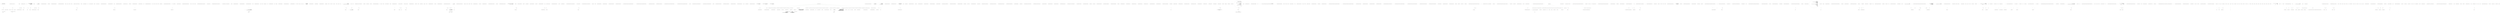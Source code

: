 digraph  {
n173 [label=string, span=""];
n174 [label="System.Reflection.Assembly", span=""];
n175 [label=existingAssemblyPaths, span=""];
n176 [label=assembly, span=""];
n177 [label=existingAssemblyPaths, span=""];
n0 [cluster="Nancy.Bootstrapper.AppDomainAssemblyTypeScanner.AppDomainAssemblyTypeScanner()", label="Entry Nancy.Bootstrapper.AppDomainAssemblyTypeScanner.AppDomainAssemblyTypeScanner()", span="16-16"];
n1 [cluster="Nancy.Bootstrapper.AppDomainAssemblyTypeScanner.AppDomainAssemblyTypeScanner()", label="LoadAssembliesWithNancyReferences()", span="18-18"];
n2 [cluster="Nancy.Bootstrapper.AppDomainAssemblyTypeScanner.AppDomainAssemblyTypeScanner()", label="Exit Nancy.Bootstrapper.AppDomainAssemblyTypeScanner.AppDomainAssemblyTypeScanner()", span="16-16"];
n3 [cluster="Nancy.Bootstrapper.AppDomainAssemblyTypeScanner.LoadAssembliesWithNancyReferences()", label="Entry Nancy.Bootstrapper.AppDomainAssemblyTypeScanner.LoadAssembliesWithNancyReferences()", span="211-211"];
n4 [cluster="lambda expression", label="Entry lambda expression", span="49-49"];
n5 [cluster="lambda expression", label="x == nancyAssembly", span="49-49"];
n6 [cluster="lambda expression", label="Exit lambda expression", span="49-49"];
n7 [cluster="lambda expression", label="Entry lambda expression", span="50-50"];
n8 [cluster="lambda expression", label="x.GetReferencedAssemblies().Any(r => r.Name.StartsWith(''Nancy'', StringComparison.OrdinalIgnoreCase))", span="50-50"];
n9 [cluster="lambda expression", label="Exit lambda expression", span="50-50"];
n10 [cluster="System.Reflection.Assembly.GetReferencedAssemblies()", label="Entry System.Reflection.Assembly.GetReferencedAssemblies()", span="0-0"];
n11 [cluster="Unk.Any", label="Entry Unk.Any", span=""];
n12 [cluster="lambda expression", label="Entry lambda expression", span="50-50"];
n13 [cluster="lambda expression", label="r.Name.StartsWith(''Nancy'', StringComparison.OrdinalIgnoreCase)", span="50-50"];
n14 [cluster="lambda expression", label="Exit lambda expression", span="50-50"];
n15 [cluster="string.StartsWith(string, System.StringComparison)", label="Entry string.StartsWith(string, System.StringComparison)", span="0-0"];
n16 [cluster="Nancy.Bootstrapper.AppDomainAssemblyTypeScanner.AddAssembliesToScan(params string[])", label="Entry Nancy.Bootstrapper.AppDomainAssemblyTypeScanner.AddAssembliesToScan(params string[])", span="100-100"];
n17 [cluster="Nancy.Bootstrapper.AppDomainAssemblyTypeScanner.AddAssembliesToScan(params string[])", label="var normalisedNames = GetNormalisedAssemblyNames(assemblyNames).ToArray()", span="102-102"];
n18 [cluster="Nancy.Bootstrapper.AppDomainAssemblyTypeScanner.AddAssembliesToScan(params string[])", label=normalisedNames, span="104-104"];
n24 [cluster="Nancy.Bootstrapper.AppDomainAssemblyTypeScanner.GetNormalisedAssemblyNames(string[])", label="Entry Nancy.Bootstrapper.AppDomainAssemblyTypeScanner.GetNormalisedAssemblyNames(string[])", span="352-352"];
n25 [cluster="System.Collections.Generic.IEnumerable<TSource>.ToArray<TSource>()", label="Entry System.Collections.Generic.IEnumerable<TSource>.ToArray<TSource>()", span="0-0"];
n21 [cluster="Nancy.Bootstrapper.AppDomainAssemblyTypeScanner.AddAssembliesToScan(params string[])", label="var scanningPredicates = normalisedNames.Select(s =>\r\n                {\r\n                    return (Func<Assembly, bool>)(a => a.GetName().Name == s);\r\n                })", span="110-113"];
n19 [cluster="Nancy.Bootstrapper.AppDomainAssemblyTypeScanner.AddAssembliesToScan(params string[])", label="LoadAssemblies(assemblyName + ''.dll'')", span="106-106"];
n20 [cluster="Nancy.Bootstrapper.AppDomainAssemblyTypeScanner.AddAssembliesToScan(params string[])", label="LoadAssemblies(assemblyName + ''.exe'')", span="107-107"];
n26 [cluster="Nancy.Bootstrapper.AppDomainAssemblyTypeScanner.LoadAssemblies(string)", label="Entry Nancy.Bootstrapper.AppDomainAssemblyTypeScanner.LoadAssemblies(string)", span="149-149"];
n22 [cluster="Nancy.Bootstrapper.AppDomainAssemblyTypeScanner.AddAssembliesToScan(params string[])", label="AssembliesToScan = AssembliesToScan.Union(scanningPredicates)", span="115-115"];
n27 [cluster="Unk.Select", label="Entry Unk.Select", span=""];
n29 [cluster="lambda expression", label="Entry lambda expression", span="110-113"];
n23 [cluster="Nancy.Bootstrapper.AppDomainAssemblyTypeScanner.AddAssembliesToScan(params string[])", label="Exit Nancy.Bootstrapper.AppDomainAssemblyTypeScanner.AddAssembliesToScan(params string[])", span="100-100"];
n28 [cluster="Unk.Union", label="Entry Unk.Union", span=""];
n30 [cluster="lambda expression", label="return (Func<Assembly, bool>)(a => a.GetName().Name == s);", span="112-112"];
n33 [cluster="lambda expression", label="a.GetName().Name == s", span="112-112"];
n31 [cluster="lambda expression", label="Exit lambda expression", span="110-113"];
n32 [cluster="lambda expression", label="Entry lambda expression", span="112-112"];
n34 [cluster="lambda expression", label="Exit lambda expression", span="112-112"];
n35 [cluster="System.Reflection.Assembly.GetName()", label="Entry System.Reflection.Assembly.GetName()", span="0-0"];
n36 [cluster="Nancy.Bootstrapper.AppDomainAssemblyTypeScanner.AddAssembliesToScan(params System.Reflection.Assembly[])", label="Entry Nancy.Bootstrapper.AppDomainAssemblyTypeScanner.AddAssembliesToScan(params System.Reflection.Assembly[])", span="122-122"];
n37 [cluster="Nancy.Bootstrapper.AppDomainAssemblyTypeScanner.AddAssembliesToScan(params System.Reflection.Assembly[])", label=assemblies, span="124-124"];
n40 [cluster="Nancy.Bootstrapper.AppDomainAssemblyTypeScanner.AddAssembliesToScan(params System.Reflection.Assembly[])", label="var scanningPredicates = assemblies.Select(an => (Func<Assembly, bool>)(a => a == an))", span="130-130"];
n38 [cluster="Nancy.Bootstrapper.AppDomainAssemblyTypeScanner.AddAssembliesToScan(params System.Reflection.Assembly[])", label="LoadAssemblies(assembly.GetName() + ''.dll'')", span="126-126"];
n39 [cluster="Nancy.Bootstrapper.AppDomainAssemblyTypeScanner.AddAssembliesToScan(params System.Reflection.Assembly[])", label="LoadAssemblies(assembly.GetName() + ''.exe'')", span="127-127"];
n41 [cluster="Nancy.Bootstrapper.AppDomainAssemblyTypeScanner.AddAssembliesToScan(params System.Reflection.Assembly[])", label="AssembliesToScan = AssembliesToScan.Union(scanningPredicates)", span="132-132"];
n43 [cluster="lambda expression", label="Entry lambda expression", span="130-130"];
n42 [cluster="Nancy.Bootstrapper.AppDomainAssemblyTypeScanner.AddAssembliesToScan(params System.Reflection.Assembly[])", label="Exit Nancy.Bootstrapper.AppDomainAssemblyTypeScanner.AddAssembliesToScan(params System.Reflection.Assembly[])", span="122-122"];
n44 [cluster="lambda expression", label="(Func<Assembly, bool>)(a => a == an)", span="130-130"];
n47 [cluster="lambda expression", label="a == an", span="130-130"];
n45 [cluster="lambda expression", label="Exit lambda expression", span="130-130"];
n46 [cluster="lambda expression", label="Entry lambda expression", span="130-130"];
n48 [cluster="lambda expression", label="Exit lambda expression", span="130-130"];
n49 [cluster="Nancy.Bootstrapper.AppDomainAssemblyTypeScanner.AddAssembliesToScan(params System.Func<System.Reflection.Assembly, bool>[])", label="Entry Nancy.Bootstrapper.AppDomainAssemblyTypeScanner.AddAssembliesToScan(params System.Func<System.Reflection.Assembly, bool>[])", span="139-139"];
n50 [cluster="Nancy.Bootstrapper.AppDomainAssemblyTypeScanner.AddAssembliesToScan(params System.Func<System.Reflection.Assembly, bool>[])", label="AssembliesToScan = AssembliesToScan.Union(predicates)", span="141-141"];
n51 [cluster="Nancy.Bootstrapper.AppDomainAssemblyTypeScanner.AddAssembliesToScan(params System.Func<System.Reflection.Assembly, bool>[])", label="Exit Nancy.Bootstrapper.AppDomainAssemblyTypeScanner.AddAssembliesToScan(params System.Func<System.Reflection.Assembly, bool>[])", span="139-139"];
n52 [cluster="System.Collections.Generic.IEnumerable<TSource>.Union<TSource>(System.Collections.Generic.IEnumerable<TSource>)", label="Entry System.Collections.Generic.IEnumerable<TSource>.Union<TSource>(System.Collections.Generic.IEnumerable<TSource>)", span="0-0"];
n53 [cluster="Nancy.Bootstrapper.AppDomainAssemblyTypeScanner.LoadAssemblies(string)", label="GetAssemblyDirectories()", span="151-151"];
n54 [cluster="Nancy.Bootstrapper.AppDomainAssemblyTypeScanner.LoadAssemblies(string)", label="LoadAssemblies(directory, wildcardFilename)", span="153-153"];
n55 [cluster="Nancy.Bootstrapper.AppDomainAssemblyTypeScanner.LoadAssemblies(string)", label="Exit Nancy.Bootstrapper.AppDomainAssemblyTypeScanner.LoadAssemblies(string)", span="149-149"];
n56 [cluster="Nancy.Bootstrapper.AppDomainAssemblyTypeScanner.GetAssemblyDirectories()", label="Entry Nancy.Bootstrapper.AppDomainAssemblyTypeScanner.GetAssemblyDirectories()", span="332-332"];
n57 [cluster="Nancy.Bootstrapper.AppDomainAssemblyTypeScanner.LoadAssemblies(string, string)", label="Entry Nancy.Bootstrapper.AppDomainAssemblyTypeScanner.LoadAssemblies(string, string)", span="163-163"];
n58 [cluster="Nancy.Bootstrapper.AppDomainAssemblyTypeScanner.LoadAssemblies(string, string)", label="UpdateAssemblies()", span="165-165"];
n60 [cluster="Nancy.Bootstrapper.AppDomainAssemblyTypeScanner.LoadAssemblies(string, string)", label="var unloadedAssemblies =\r\n                Directory.GetFiles(containingDirectory, wildcardFilename).Where(\r\n                    f => !existingAssemblyPaths.Contains(f, StringComparer.InvariantCultureIgnoreCase)).ToArray()", span="169-171"];
n59 [cluster="Nancy.Bootstrapper.AppDomainAssemblyTypeScanner.LoadAssemblies(string, string)", label="var existingAssemblyPaths = assemblies.Select(a => a.Location).ToArray()", span="167-167"];
n65 [cluster="Nancy.Bootstrapper.AppDomainAssemblyTypeScanner.UpdateAssemblies()", label="Entry Nancy.Bootstrapper.AppDomainAssemblyTypeScanner.UpdateAssemblies()", span="199-199"];
n66 [cluster="Unk.ToArray", label="Entry Unk.ToArray", span=""];
n72 [cluster="lambda expression", label="Entry lambda expression", span="167-167"];
n76 [cluster="lambda expression", label="!existingAssemblyPaths.Contains(f, StringComparer.InvariantCultureIgnoreCase)", span="171-171"];
n61 [cluster="Nancy.Bootstrapper.AppDomainAssemblyTypeScanner.LoadAssemblies(string, string)", label=unloadedAssemblies, span="174-174"];
n67 [cluster="System.IO.Directory.GetFiles(string, string)", label="Entry System.IO.Directory.GetFiles(string, string)", span="0-0"];
n68 [cluster="Unk.Where", label="Entry Unk.Where", span=""];
n75 [cluster="lambda expression", label="Entry lambda expression", span="171-171"];
n62 [cluster="Nancy.Bootstrapper.AppDomainAssemblyTypeScanner.LoadAssemblies(string, string)", label="Assembly.Load(AssemblyName.GetAssemblyName(unloadedAssembly))", span="176-176"];
n63 [cluster="Nancy.Bootstrapper.AppDomainAssemblyTypeScanner.LoadAssemblies(string, string)", label="UpdateTypes()", span="179-179"];
n69 [cluster="Unk.GetAssemblyName", label="Entry Unk.GetAssemblyName", span=""];
n70 [cluster="System.Reflection.Assembly.Load(System.Reflection.AssemblyName)", label="Entry System.Reflection.Assembly.Load(System.Reflection.AssemblyName)", span="0-0"];
n64 [cluster="Nancy.Bootstrapper.AppDomainAssemblyTypeScanner.LoadAssemblies(string, string)", label="Exit Nancy.Bootstrapper.AppDomainAssemblyTypeScanner.LoadAssemblies(string, string)", span="163-163"];
n71 [cluster="Nancy.Bootstrapper.AppDomainAssemblyTypeScanner.UpdateTypes()", label="Entry Nancy.Bootstrapper.AppDomainAssemblyTypeScanner.UpdateTypes()", span="186-186"];
n73 [cluster="lambda expression", label="a.Location", span="167-167"];
n74 [cluster="lambda expression", label="Exit lambda expression", span="167-167"];
n77 [cluster="lambda expression", label="Exit lambda expression", span="171-171"];
n78 [cluster="Unk.Contains", label="Entry Unk.Contains", span=""];
n79 [cluster="Nancy.Bootstrapper.AppDomainAssemblyTypeScanner.UpdateTypes()", label="UpdateAssemblies()", span="188-188"];
n80 [cluster="Nancy.Bootstrapper.AppDomainAssemblyTypeScanner.UpdateTypes()", label="types = (from assembly in assemblies\r\n                     from type in assembly.SafeGetExportedTypes()\r\n                     where !type.IsAbstract\r\n                     select type).ToArray()", span="190-193"];
n81 [cluster="Nancy.Bootstrapper.AppDomainAssemblyTypeScanner.UpdateTypes()", label="Exit Nancy.Bootstrapper.AppDomainAssemblyTypeScanner.UpdateTypes()", span="186-186"];
n82 [cluster="System.Reflection.Assembly.SafeGetExportedTypes()", label="Entry System.Reflection.Assembly.SafeGetExportedTypes()", span="17-17"];
n83 [cluster="Nancy.Bootstrapper.AppDomainAssemblyTypeScanner.UpdateAssemblies()", label="assemblies = (from assembly in AppDomain.CurrentDomain.GetAssemblies()\r\n                          where AssembliesToScan.Any(asm => asm(assembly))\r\n                          where !assembly.IsDynamic\r\n                          where !assembly.ReflectionOnly\r\n                          select assembly).ToArray()", span="201-205"];
n84 [cluster="Nancy.Bootstrapper.AppDomainAssemblyTypeScanner.UpdateAssemblies()", label="Exit Nancy.Bootstrapper.AppDomainAssemblyTypeScanner.UpdateAssemblies()", span="199-199"];
n85 [cluster="System.AppDomain.GetAssemblies()", label="Entry System.AppDomain.GetAssemblies()", span="0-0"];
n86 [cluster="lambda expression", label="Entry lambda expression", span="202-202"];
n87 [cluster="lambda expression", label="asm(assembly)", span="202-202"];
n88 [cluster="lambda expression", label="Exit lambda expression", span="202-202"];
n89 [cluster="System.Func<T, TResult>.Invoke(T)", label="Entry System.Func<T, TResult>.Invoke(T)", span="0-0"];
n90 [cluster="Nancy.Bootstrapper.AppDomainAssemblyTypeScanner.LoadAssembliesWithNancyReferences()", label=nancyAssembliesLoaded, span="213-213"];
n91 [cluster="Nancy.Bootstrapper.AppDomainAssemblyTypeScanner.LoadAssembliesWithNancyReferences()", label="return;", span="215-215"];
n92 [cluster="Nancy.Bootstrapper.AppDomainAssemblyTypeScanner.LoadAssembliesWithNancyReferences()", label="UpdateAssemblies()", span="218-218"];
n93 [cluster="Nancy.Bootstrapper.AppDomainAssemblyTypeScanner.LoadAssembliesWithNancyReferences()", label="GetAssemblyDirectories()", span="220-220"];
n94 [cluster="Nancy.Bootstrapper.AppDomainAssemblyTypeScanner.LoadAssembliesWithNancyReferences()", label="var existingAssemblyPaths =\r\n                    assemblies.Select(a => a.Location).ToArray()", span="222-223"];
n102 [cluster="Nancy.Bootstrapper.AppDomainAssemblyTypeScanner.LoadAssembliesWithNancyReferences()", label="UpdateTypes()", span="250-250"];
n95 [cluster="Nancy.Bootstrapper.AppDomainAssemblyTypeScanner.LoadAssembliesWithNancyReferences()", label="var unloadedAssemblies = Directory\r\n                    .GetFiles(directory, ''*.dll'')\r\n                    .Where(f => !existingAssemblyPaths.Contains(f, StringComparer.InvariantCultureIgnoreCase)).ToArray()", span="225-227"];
n108 [cluster="lambda expression", label="Entry lambda expression", span="223-223"];
n112 [cluster="lambda expression", label="!existingAssemblyPaths.Contains(f, StringComparer.InvariantCultureIgnoreCase)", span="227-227"];
n96 [cluster="Nancy.Bootstrapper.AppDomainAssemblyTypeScanner.LoadAssembliesWithNancyReferences()", label=unloadedAssemblies, span="229-229"];
n111 [cluster="lambda expression", label="Entry lambda expression", span="227-227"];
n98 [cluster="Nancy.Bootstrapper.AppDomainAssemblyTypeScanner.LoadAssembliesWithNancyReferences()", label="var inspectedAssembly =\r\n                        Assembly.ReflectionOnlyLoadFrom(unloadedAssembly)", span="233-234"];
n105 [cluster="Unk.WriteLine", label="Entry Unk.WriteLine", span=""];
n99 [cluster="Nancy.Bootstrapper.AppDomainAssemblyTypeScanner.LoadAssembliesWithNancyReferences()", label="inspectedAssembly.GetReferencedAssemblies().Any(r => r.Name.StartsWith(''Nancy'', StringComparison.OrdinalIgnoreCase))", span="236-236"];
n106 [cluster="Unk.ReflectionOnlyLoadFrom", label="Entry Unk.ReflectionOnlyLoadFrom", span=""];
n114 [cluster="lambda expression", label="Entry lambda expression", span="236-236"];
n107 [cluster="System.Diagnostics.Debug.WriteLine(string)", label="Entry System.Diagnostics.Debug.WriteLine(string)", span="0-0"];
n103 [cluster="Nancy.Bootstrapper.AppDomainAssemblyTypeScanner.LoadAssembliesWithNancyReferences()", label="nancyAssembliesLoaded = true", span="252-252"];
n104 [cluster="Nancy.Bootstrapper.AppDomainAssemblyTypeScanner.LoadAssembliesWithNancyReferences()", label="Exit Nancy.Bootstrapper.AppDomainAssemblyTypeScanner.LoadAssembliesWithNancyReferences()", span="211-211"];
n109 [cluster="lambda expression", label="a.Location", span="223-223"];
n110 [cluster="lambda expression", label="Exit lambda expression", span="223-223"];
n113 [cluster="lambda expression", label="Exit lambda expression", span="227-227"];
n115 [cluster="lambda expression", label="r.Name.StartsWith(''Nancy'', StringComparison.OrdinalIgnoreCase)", span="236-236"];
n116 [cluster="lambda expression", label="Exit lambda expression", span="236-236"];
n117 [cluster="Nancy.Bootstrapper.AppDomainAssemblyTypeScanner.TypesOf<TType>(bool)", label="Entry Nancy.Bootstrapper.AppDomainAssemblyTypeScanner.TypesOf<TType>(bool)", span="262-262"];
n118 [cluster="Nancy.Bootstrapper.AppDomainAssemblyTypeScanner.TypesOf<TType>(bool)", label="var returnTypes = Types.Where(t => typeof(TType).IsAssignableFrom(t))", span="264-264"];
n119 [cluster="Nancy.Bootstrapper.AppDomainAssemblyTypeScanner.TypesOf<TType>(bool)", label=excludeInternalTypes, span="266-266"];
n123 [cluster="lambda expression", label="Entry lambda expression", span="264-264"];
n120 [cluster="Nancy.Bootstrapper.AppDomainAssemblyTypeScanner.TypesOf<TType>(bool)", label="returnTypes = returnTypes.Where(t => t.Assembly != nancyAssembly)", span="268-268"];
n121 [cluster="Nancy.Bootstrapper.AppDomainAssemblyTypeScanner.TypesOf<TType>(bool)", label="return returnTypes;", span="271-271"];
n127 [cluster="lambda expression", label="Entry lambda expression", span="268-268"];
n122 [cluster="Nancy.Bootstrapper.AppDomainAssemblyTypeScanner.TypesOf<TType>(bool)", label="Exit Nancy.Bootstrapper.AppDomainAssemblyTypeScanner.TypesOf<TType>(bool)", span="262-262"];
n124 [cluster="lambda expression", label="typeof(TType).IsAssignableFrom(t)", span="264-264"];
n125 [cluster="lambda expression", label="Exit lambda expression", span="264-264"];
n126 [cluster="System.Type.IsAssignableFrom(System.Type)", label="Entry System.Type.IsAssignableFrom(System.Type)", span="0-0"];
n128 [cluster="lambda expression", label="t.Assembly != nancyAssembly", span="268-268"];
n129 [cluster="lambda expression", label="Exit lambda expression", span="268-268"];
n130 [cluster="Nancy.Bootstrapper.AppDomainAssemblyTypeScanner.TypesOf(System.Type)", label="Entry Nancy.Bootstrapper.AppDomainAssemblyTypeScanner.TypesOf(System.Type)", span="280-280"];
n131 [cluster="Nancy.Bootstrapper.AppDomainAssemblyTypeScanner.TypesOf(System.Type)", label="return TypesOf(type, ScanMode.All);", span="282-282"];
n132 [cluster="Nancy.Bootstrapper.AppDomainAssemblyTypeScanner.TypesOf(System.Type)", label="Exit Nancy.Bootstrapper.AppDomainAssemblyTypeScanner.TypesOf(System.Type)", span="280-280"];
n133 [cluster="Nancy.Bootstrapper.AppDomainAssemblyTypeScanner.TypesOf(System.Type, Nancy.Bootstrapper.ScanMode)", label="Entry Nancy.Bootstrapper.AppDomainAssemblyTypeScanner.TypesOf(System.Type, Nancy.Bootstrapper.ScanMode)", span="291-291"];
n134 [cluster="Nancy.Bootstrapper.AppDomainAssemblyTypeScanner.TypesOf(System.Type, Nancy.Bootstrapper.ScanMode)", label="var returnTypes =\r\n                Types.Where(type.IsAssignableFrom)", span="293-294"];
n135 [cluster="Nancy.Bootstrapper.AppDomainAssemblyTypeScanner.TypesOf(System.Type, Nancy.Bootstrapper.ScanMode)", label="mode == ScanMode.All", span="296-296"];
n137 [cluster="Nancy.Bootstrapper.AppDomainAssemblyTypeScanner.TypesOf(System.Type, Nancy.Bootstrapper.ScanMode)", label="return (mode == ScanMode.OnlyNancy) ?\r\n                returnTypes.Where(t => t.Assembly == nancyAssembly) :\r\n                returnTypes.Where(t => t.Assembly != nancyAssembly);", span="301-303"];
n136 [cluster="Nancy.Bootstrapper.AppDomainAssemblyTypeScanner.TypesOf(System.Type, Nancy.Bootstrapper.ScanMode)", label="return returnTypes;", span="298-298"];
n138 [cluster="Nancy.Bootstrapper.AppDomainAssemblyTypeScanner.TypesOf(System.Type, Nancy.Bootstrapper.ScanMode)", label="Exit Nancy.Bootstrapper.AppDomainAssemblyTypeScanner.TypesOf(System.Type, Nancy.Bootstrapper.ScanMode)", span="291-291"];
n139 [cluster="lambda expression", label="Entry lambda expression", span="302-302"];
n142 [cluster="lambda expression", label="Entry lambda expression", span="303-303"];
n140 [cluster="lambda expression", label="t.Assembly == nancyAssembly", span="302-302"];
n141 [cluster="lambda expression", label="Exit lambda expression", span="302-302"];
n143 [cluster="lambda expression", label="t.Assembly != nancyAssembly", span="303-303"];
n144 [cluster="lambda expression", label="Exit lambda expression", span="303-303"];
n145 [cluster="Nancy.Bootstrapper.AppDomainAssemblyTypeScanner.TypesOf<TType>()", label="Entry Nancy.Bootstrapper.AppDomainAssemblyTypeScanner.TypesOf<TType>()", span="312-312"];
n146 [cluster="Nancy.Bootstrapper.AppDomainAssemblyTypeScanner.TypesOf<TType>()", label="return TypesOf<TType>(ScanMode.All);", span="314-314"];
n147 [cluster="Nancy.Bootstrapper.AppDomainAssemblyTypeScanner.TypesOf<TType>()", label="Exit Nancy.Bootstrapper.AppDomainAssemblyTypeScanner.TypesOf<TType>()", span="312-312"];
n148 [cluster="Nancy.Bootstrapper.AppDomainAssemblyTypeScanner.TypesOf<TType>(Nancy.Bootstrapper.ScanMode)", label="Entry Nancy.Bootstrapper.AppDomainAssemblyTypeScanner.TypesOf<TType>(Nancy.Bootstrapper.ScanMode)", span="323-323"];
n149 [cluster="Nancy.Bootstrapper.AppDomainAssemblyTypeScanner.TypesOf<TType>(Nancy.Bootstrapper.ScanMode)", label="return TypesOf(typeof(TType), mode);", span="325-325"];
n150 [cluster="Nancy.Bootstrapper.AppDomainAssemblyTypeScanner.TypesOf<TType>(Nancy.Bootstrapper.ScanMode)", label="Exit Nancy.Bootstrapper.AppDomainAssemblyTypeScanner.TypesOf<TType>(Nancy.Bootstrapper.ScanMode)", span="323-323"];
n151 [cluster="Nancy.Bootstrapper.AppDomainAssemblyTypeScanner.GetAssemblyDirectories()", label="var privateBinPathDirectories = AppDomain.CurrentDomain.SetupInformation.PrivateBinPath == null\r\n                                                ? new string[] { }\r\n                                                : AppDomain.CurrentDomain.SetupInformation.PrivateBinPath.Split(';')", span="334-336"];
n154 [cluster="Nancy.Bootstrapper.AppDomainAssemblyTypeScanner.GetAssemblyDirectories()", label="yield return privateBinPathDirectory;", span="342-342"];
n156 [cluster="Nancy.Bootstrapper.AppDomainAssemblyTypeScanner.GetAssemblyDirectories()", label="yield return AppDomain.CurrentDomain.SetupInformation.ApplicationBase;", span="348-348"];
n152 [cluster="Nancy.Bootstrapper.AppDomainAssemblyTypeScanner.GetAssemblyDirectories()", label=privateBinPathDirectories, span="338-338"];
n158 [cluster="string.Split(params char[])", label="Entry string.Split(params char[])", span="0-0"];
n153 [cluster="Nancy.Bootstrapper.AppDomainAssemblyTypeScanner.GetAssemblyDirectories()", label="!string.IsNullOrWhiteSpace(privateBinPathDirectory)", span="340-340"];
n155 [cluster="Nancy.Bootstrapper.AppDomainAssemblyTypeScanner.GetAssemblyDirectories()", label="AppDomain.CurrentDomain.SetupInformation.PrivateBinPathProbe == null", span="346-346"];
n159 [cluster="string.IsNullOrWhiteSpace(string)", label="Entry string.IsNullOrWhiteSpace(string)", span="0-0"];
n157 [cluster="Nancy.Bootstrapper.AppDomainAssemblyTypeScanner.GetAssemblyDirectories()", label="Exit Nancy.Bootstrapper.AppDomainAssemblyTypeScanner.GetAssemblyDirectories()", span="332-332"];
n160 [cluster="Nancy.Bootstrapper.AppDomainAssemblyTypeScanner.GetNormalisedAssemblyNames(string[])", label=assemblyNames, span="354-354"];
n162 [cluster="Nancy.Bootstrapper.AppDomainAssemblyTypeScanner.GetNormalisedAssemblyNames(string[])", label="yield return Path.GetFileNameWithoutExtension(assemblyName);", span="358-358"];
n163 [cluster="Nancy.Bootstrapper.AppDomainAssemblyTypeScanner.GetNormalisedAssemblyNames(string[])", label="yield return assemblyName;", span="362-362"];
n161 [cluster="Nancy.Bootstrapper.AppDomainAssemblyTypeScanner.GetNormalisedAssemblyNames(string[])", label="assemblyName.EndsWith(''.dll'') || assemblyName.EndsWith(''.exe'')", span="356-356"];
n164 [cluster="Nancy.Bootstrapper.AppDomainAssemblyTypeScanner.GetNormalisedAssemblyNames(string[])", label="Exit Nancy.Bootstrapper.AppDomainAssemblyTypeScanner.GetNormalisedAssemblyNames(string[])", span="352-352"];
n165 [cluster="string.EndsWith(string)", label="Entry string.EndsWith(string)", span="0-0"];
n166 [cluster="System.IO.Path.GetFileNameWithoutExtension(string)", label="Entry System.IO.Path.GetFileNameWithoutExtension(string)", span="0-0"];
n167 [cluster="Nancy.Bootstrapper.AppDomainAssemblyTypeScannerExtensions.NotOfType<TType>(System.Collections.Generic.IEnumerable<System.Type>)", label="Entry Nancy.Bootstrapper.AppDomainAssemblyTypeScannerExtensions.NotOfType<TType>(System.Collections.Generic.IEnumerable<System.Type>)", span="370-370"];
n168 [cluster="Nancy.Bootstrapper.AppDomainAssemblyTypeScannerExtensions.NotOfType<TType>(System.Collections.Generic.IEnumerable<System.Type>)", label="return types.Where(t => !typeof(TType).IsAssignableFrom(t));", span="372-372"];
n169 [cluster="Nancy.Bootstrapper.AppDomainAssemblyTypeScannerExtensions.NotOfType<TType>(System.Collections.Generic.IEnumerable<System.Type>)", label="Exit Nancy.Bootstrapper.AppDomainAssemblyTypeScannerExtensions.NotOfType<TType>(System.Collections.Generic.IEnumerable<System.Type>)", span="370-370"];
n170 [cluster="lambda expression", label="Entry lambda expression", span="372-372"];
n171 [cluster="lambda expression", label="!typeof(TType).IsAssignableFrom(t)", span="372-372"];
n172 [cluster="lambda expression", label="Exit lambda expression", span="372-372"];
m0_121 [cluster="Nancy.Bootstrapper.Pipelines.Pipelines(Nancy.Bootstrapper.IPipelines)", file="NancyBootstrapperBase.cs", label="Entry Nancy.Bootstrapper.Pipelines.Pipelines(Nancy.Bootstrapper.IPipelines)", span="23-23"];
m0_55 [cluster="Nancy.Bootstrapper.NancyInternalConfiguration.GetTypeRegistations()", file="NancyBootstrapperBase.cs", label="Entry Nancy.Bootstrapper.NancyInternalConfiguration.GetTypeRegistations()", span="190-190"];
m0_71 [cluster="Nancy.Bootstrapper.NancyBootstrapperBase<TContainer>.GetApplicationStartupTasks()", file="NancyBootstrapperBase.cs", label="Entry Nancy.Bootstrapper.NancyBootstrapperBase<TContainer>.GetApplicationStartupTasks()", span="327-327"];
m0_94 [cluster="Nancy.Bootstrapper.NancyBootstrapperBase<TContainer>.GetApplicationStartupTasks()", file="NancyBootstrapperBase.cs", label="Exit Nancy.Bootstrapper.NancyBootstrapperBase<TContainer>.GetApplicationStartupTasks()", span="327-327"];
m0_68 [cluster="Nancy.Bootstrapper.NancyBootstrapperBase<TContainer>.RegisterInstances(TContainer, System.Collections.Generic.IEnumerable<Nancy.Bootstrapper.InstanceRegistration>)", file="NancyBootstrapperBase.cs", label="Entry Nancy.Bootstrapper.NancyBootstrapperBase<TContainer>.RegisterInstances(TContainer, System.Collections.Generic.IEnumerable<Nancy.Bootstrapper.InstanceRegistration>)", span="502-502"];
m0_139 [cluster="Nancy.Bootstrapper.NancyBootstrapperBase<TContainer>.RegisterInstances(TContainer, System.Collections.Generic.IEnumerable<Nancy.Bootstrapper.InstanceRegistration>)", file="NancyBootstrapperBase.cs", label="Exit Nancy.Bootstrapper.NancyBootstrapperBase<TContainer>.RegisterInstances(TContainer, System.Collections.Generic.IEnumerable<Nancy.Bootstrapper.InstanceRegistration>)", span="502-502"];
m0_96 [cluster="Nancy.Bootstrapper.NancyBootstrapperBase<TContainer>.GetAllModules(Nancy.NancyContext)", file="NancyBootstrapperBase.cs", label="Entry Nancy.Bootstrapper.NancyBootstrapperBase<TContainer>.GetAllModules(Nancy.NancyContext)", span="340-340"];
m0_97 [cluster="Nancy.Bootstrapper.NancyBootstrapperBase<TContainer>.GetAllModules(Nancy.NancyContext)", file="NancyBootstrapperBase.cs", label="Exit Nancy.Bootstrapper.NancyBootstrapperBase<TContainer>.GetAllModules(Nancy.NancyContext)", span="340-340"];
m0_67 [cluster="Nancy.Bootstrapper.NancyBootstrapperBase<TContainer>.RegisterModules(TContainer, System.Collections.Generic.IEnumerable<Nancy.Bootstrapper.ModuleRegistration>)", file="NancyBootstrapperBase.cs", label="Entry Nancy.Bootstrapper.NancyBootstrapperBase<TContainer>.RegisterModules(TContainer, System.Collections.Generic.IEnumerable<Nancy.Bootstrapper.ModuleRegistration>)", span="495-495"];
m0_138 [cluster="Nancy.Bootstrapper.NancyBootstrapperBase<TContainer>.RegisterModules(TContainer, System.Collections.Generic.IEnumerable<Nancy.Bootstrapper.ModuleRegistration>)", file="NancyBootstrapperBase.cs", label="Exit Nancy.Bootstrapper.NancyBootstrapperBase<TContainer>.RegisterModules(TContainer, System.Collections.Generic.IEnumerable<Nancy.Bootstrapper.ModuleRegistration>)", span="495-495"];
m0_115 [cluster="object.GetHashCode()", file="NancyBootstrapperBase.cs", label="Entry object.GetHashCode()", span="0-0"];
m0_122 [cluster="Nancy.Bootstrapper.NancyBootstrapperBase<TContainer>.RequestStartup(TContainer, Nancy.Bootstrapper.IPipelines, Nancy.NancyContext)", file="NancyBootstrapperBase.cs", label="Entry Nancy.Bootstrapper.NancyBootstrapperBase<TContainer>.RequestStartup(TContainer, Nancy.Bootstrapper.IPipelines, Nancy.NancyContext)", span="429-429"];
m0_128 [cluster="Nancy.Bootstrapper.NancyBootstrapperBase<TContainer>.RequestStartup(TContainer, Nancy.Bootstrapper.IPipelines, Nancy.NancyContext)", file="NancyBootstrapperBase.cs", label="Exit Nancy.Bootstrapper.NancyBootstrapperBase<TContainer>.RequestStartup(TContainer, Nancy.Bootstrapper.IPipelines, Nancy.NancyContext)", span="429-429"];
m0_111 [cluster="object.Equals(object)", file="NancyBootstrapperBase.cs", label="Entry object.Equals(object)", span="0-0"];
m0_53 [cluster="Nancy.Bootstrapper.NancyBootstrapperBase<TContainer>.RegisterBootstrapperTypes(TContainer)", file="NancyBootstrapperBase.cs", label="Entry Nancy.Bootstrapper.NancyBootstrapperBase<TContainer>.RegisterBootstrapperTypes(TContainer)", span="473-473"];
m0_135 [cluster="Nancy.Bootstrapper.NancyBootstrapperBase<TContainer>.RegisterBootstrapperTypes(TContainer)", file="NancyBootstrapperBase.cs", label="Exit Nancy.Bootstrapper.NancyBootstrapperBase<TContainer>.RegisterBootstrapperTypes(TContainer)", span="473-473"];
m0_72 [cluster="Nancy.Bootstrapper.IApplicationStartup.Initialize(Nancy.Bootstrapper.IPipelines)", file="NancyBootstrapperBase.cs", label="Entry Nancy.Bootstrapper.IApplicationStartup.Initialize(Nancy.Bootstrapper.IPipelines)", span="11-11"];
m0_9 [cluster="Nancy.Bootstrapper.ModuleRegistration.ModuleRegistration(System.Type, string)", file="NancyBootstrapperBase.cs", label="Entry Nancy.Bootstrapper.ModuleRegistration.ModuleRegistration(System.Type, string)", span="11-11"];
m0_126 [cluster="object.ToString()", file="NancyBootstrapperBase.cs", label="Entry object.ToString()", span="0-0"];
m0_162 [cluster="System.Activator.CreateInstance(System.Type)", file="NancyBootstrapperBase.cs", label="Entry System.Activator.CreateInstance(System.Type)", span="0-0"];
m0_64 [cluster="Nancy.Bootstrapper.NancyBootstrapperBase<TContainer>.GetAdditionalInstances()", file="NancyBootstrapperBase.cs", label="Entry Nancy.Bootstrapper.NancyBootstrapperBase<TContainer>.GetAdditionalInstances()", span="519-519"];
m0_143 [cluster="Nancy.Bootstrapper.NancyBootstrapperBase<TContainer>.GetAdditionalInstances()", file="NancyBootstrapperBase.cs", label="return new[] {\r\n                new InstanceRegistration(typeof(CryptographyConfiguration), this.CryptographyConfiguration),\r\n                new InstanceRegistration(typeof(NancyInternalConfiguration), this.InternalConfiguration), \r\n                new InstanceRegistration(typeof(DiagnosticsConfiguration), this.DiagnosticsConfiguration), \r\n                new InstanceRegistration(typeof(IRootPathProvider), this.RootPathProvider), \r\n            };", span="521-526"];
m0_144 [cluster="Nancy.Bootstrapper.NancyBootstrapperBase<TContainer>.GetAdditionalInstances()", file="NancyBootstrapperBase.cs", label="Exit Nancy.Bootstrapper.NancyBootstrapperBase<TContainer>.GetAdditionalInstances()", span="519-519"];
m0_154 [cluster="Nancy.Bootstrapper.NancyBootstrapperBase<TContainer>.GetRootPathProvider()", file="NancyBootstrapperBase.cs", label="Entry Nancy.Bootstrapper.NancyBootstrapperBase<TContainer>.GetRootPathProvider()", span="563-563"];
m0_155 [cluster="Nancy.Bootstrapper.NancyBootstrapperBase<TContainer>.GetRootPathProvider()", file="NancyBootstrapperBase.cs", label="var providerType = AppDomainAssemblyTypeScanner\r\n                .TypesOf<IRootPathProvider>(ScanMode.ExcludeNancy)\r\n                .SingleOrDefault()", span="565-567"];
m0_156 [cluster="Nancy.Bootstrapper.NancyBootstrapperBase<TContainer>.GetRootPathProvider()", file="NancyBootstrapperBase.cs", label="providerType == null", span="569-569"];
m0_158 [cluster="Nancy.Bootstrapper.NancyBootstrapperBase<TContainer>.GetRootPathProvider()", file="NancyBootstrapperBase.cs", label="return Activator.CreateInstance(providerType) as IRootPathProvider;", span="574-574"];
m0_157 [cluster="Nancy.Bootstrapper.NancyBootstrapperBase<TContainer>.GetRootPathProvider()", file="NancyBootstrapperBase.cs", label="providerType = typeof(DefaultRootPathProvider)", span="571-571"];
m0_159 [cluster="Nancy.Bootstrapper.NancyBootstrapperBase<TContainer>.GetRootPathProvider()", file="NancyBootstrapperBase.cs", label="Exit Nancy.Bootstrapper.NancyBootstrapperBase<TContainer>.GetRootPathProvider()", span="563-563"];
m0_62 [cluster="string.Format(string, object)", file="NancyBootstrapperBase.cs", label="Entry string.Format(string, object)", span="0-0"];
m0_108 [cluster="Nancy.Bootstrapper.NancyBootstrapperBase<TContainer>.Equals(object)", file="NancyBootstrapperBase.cs", label="Entry Nancy.Bootstrapper.NancyBootstrapperBase<TContainer>.Equals(object)", span="373-373"];
m0_109 [cluster="Nancy.Bootstrapper.NancyBootstrapperBase<TContainer>.Equals(object)", file="NancyBootstrapperBase.cs", label="return base.Equals(obj);", span="375-375"];
m0_110 [cluster="Nancy.Bootstrapper.NancyBootstrapperBase<TContainer>.Equals(object)", file="NancyBootstrapperBase.cs", label="Exit Nancy.Bootstrapper.NancyBootstrapperBase<TContainer>.Equals(object)", span="373-373"];
m0_58 [cluster="Nancy.Bootstrapper.NancyInternalConfiguration.GetCollectionTypeRegistrations()", file="NancyBootstrapperBase.cs", label="Entry Nancy.Bootstrapper.NancyInternalConfiguration.GetCollectionTypeRegistrations()", span="235-235"];
m0_63 [cluster="Nancy.Conventions.NancyConventions.GetInstanceRegistrations()", file="NancyBootstrapperBase.cs", label="Entry Nancy.Conventions.NancyConventions.GetInstanceRegistrations()", span="73-73"];
m0_54 [cluster="Nancy.Bootstrapper.NancyBootstrapperBase<TContainer>.ConfigureApplicationContainer(TContainer)", file="NancyBootstrapperBase.cs", label="Entry Nancy.Bootstrapper.NancyBootstrapperBase<TContainer>.ConfigureApplicationContainer(TContainer)", span="437-437"];
m0_129 [cluster="Nancy.Bootstrapper.NancyBootstrapperBase<TContainer>.ConfigureApplicationContainer(TContainer)", file="NancyBootstrapperBase.cs", label="Exit Nancy.Bootstrapper.NancyBootstrapperBase<TContainer>.ConfigureApplicationContainer(TContainer)", span="437-437"];
m0_74 [cluster="Nancy.NamedPipelineBase<TDelegate>.AddItemToStartOfPipeline(TDelegate)", file="NancyBootstrapperBase.cs", label="Entry Nancy.NamedPipelineBase<TDelegate>.AddItemToStartOfPipeline(TDelegate)", span="45-45"];
m0_4 [cluster="Nancy.Bootstrapper.Pipelines.Pipelines()", file="NancyBootstrapperBase.cs", label="Entry Nancy.Bootstrapper.Pipelines.Pipelines()", span="12-12"];
m0_92 [cluster="System.IO.Stream.Write(byte[], int, int)", file="NancyBootstrapperBase.cs", label="Entry System.IO.Stream.Write(byte[], int, int)", span="0-0"];
m0_11 [cluster="Nancy.Bootstrapper.IModuleKeyGenerator.GetKeyForModuleType(System.Type)", file="NancyBootstrapperBase.cs", label="Entry Nancy.Bootstrapper.IModuleKeyGenerator.GetKeyForModuleType(System.Type)", span="14-14"];
m0_61 [cluster="Nancy.Conventions.NancyConventions.Validate()", file="NancyBootstrapperBase.cs", label="Entry Nancy.Conventions.NancyConventions.Validate()", span="55-55"];
m0_98 [cluster="Nancy.Bootstrapper.NancyBootstrapperBase<TContainer>.GetModuleByKey(string, Nancy.NancyContext)", file="NancyBootstrapperBase.cs", label="Entry Nancy.Bootstrapper.NancyBootstrapperBase<TContainer>.GetModuleByKey(string, Nancy.NancyContext)", span="348-348"];
m0_99 [cluster="Nancy.Bootstrapper.NancyBootstrapperBase<TContainer>.GetModuleByKey(string, Nancy.NancyContext)", file="NancyBootstrapperBase.cs", label="Exit Nancy.Bootstrapper.NancyBootstrapperBase<TContainer>.GetModuleByKey(string, Nancy.NancyContext)", span="348-348"];
m0_160 [cluster="Nancy.Bootstrapper.AppDomainAssemblyTypeScanner.TypesOf<TType>(Nancy.Bootstrapper.ScanMode)", file="NancyBootstrapperBase.cs", label="Entry Nancy.Bootstrapper.AppDomainAssemblyTypeScanner.TypesOf<TType>(Nancy.Bootstrapper.ScanMode)", span="323-323"];
m0_116 [cluster="Nancy.Bootstrapper.NancyBootstrapperBase<TContainer>.InitializeRequestPipelines(Nancy.NancyContext)", file="NancyBootstrapperBase.cs", label="Entry Nancy.Bootstrapper.NancyBootstrapperBase<TContainer>.InitializeRequestPipelines(Nancy.NancyContext)", span="392-392"];
m0_117 [cluster="Nancy.Bootstrapper.NancyBootstrapperBase<TContainer>.InitializeRequestPipelines(Nancy.NancyContext)", file="NancyBootstrapperBase.cs", label="var requestPipelines =\r\n                new Pipelines(this.ApplicationPipelines)", span="394-395"];
m0_118 [cluster="Nancy.Bootstrapper.NancyBootstrapperBase<TContainer>.InitializeRequestPipelines(Nancy.NancyContext)", file="NancyBootstrapperBase.cs", label="this.RequestStartup(this.ApplicationContainer, requestPipelines, context)", span="397-397"];
m0_119 [cluster="Nancy.Bootstrapper.NancyBootstrapperBase<TContainer>.InitializeRequestPipelines(Nancy.NancyContext)", file="NancyBootstrapperBase.cs", label="return requestPipelines;", span="399-399"];
m0_120 [cluster="Nancy.Bootstrapper.NancyBootstrapperBase<TContainer>.InitializeRequestPipelines(Nancy.NancyContext)", file="NancyBootstrapperBase.cs", label="Exit Nancy.Bootstrapper.NancyBootstrapperBase<TContainer>.InitializeRequestPipelines(Nancy.NancyContext)", span="392-392"];
m0_51 [cluster="System.InvalidOperationException.InvalidOperationException(string)", file="NancyBootstrapperBase.cs", label="Entry System.InvalidOperationException.InvalidOperationException(string)", span="0-0"];
m0_142 [cluster="System.Linq.Enumerable.Empty<TResult>()", file="NancyBootstrapperBase.cs", label="Entry System.Linq.Enumerable.Empty<TResult>()", span="0-0"];
m0_60 [cluster="Nancy.Bootstrapper.NancyBootstrapperBase<TContainer>.ConfigureConventions(Nancy.Conventions.NancyConventions)", file="NancyBootstrapperBase.cs", label="Entry Nancy.Bootstrapper.NancyBootstrapperBase<TContainer>.ConfigureConventions(Nancy.Conventions.NancyConventions)", span="445-445"];
m0_130 [cluster="Nancy.Bootstrapper.NancyBootstrapperBase<TContainer>.ConfigureConventions(Nancy.Conventions.NancyConventions)", file="NancyBootstrapperBase.cs", label="Exit Nancy.Bootstrapper.NancyBootstrapperBase<TContainer>.ConfigureConventions(Nancy.Conventions.NancyConventions)", span="445-445"];
m0_76 [cluster="Nancy.Diagnostics.IDiagnostics.Initialize(Nancy.Bootstrapper.IPipelines)", file="NancyBootstrapperBase.cs", label="Entry Nancy.Diagnostics.IDiagnostics.Initialize(Nancy.Bootstrapper.IPipelines)", span="10-10"];
m0_112 [cluster="Nancy.Bootstrapper.NancyBootstrapperBase<TContainer>.GetHashCode()", file="NancyBootstrapperBase.cs", label="Entry Nancy.Bootstrapper.NancyBootstrapperBase<TContainer>.GetHashCode()", span="382-382"];
m0_113 [cluster="Nancy.Bootstrapper.NancyBootstrapperBase<TContainer>.GetHashCode()", file="NancyBootstrapperBase.cs", label="return base.GetHashCode();", span="384-384"];
m0_114 [cluster="Nancy.Bootstrapper.NancyBootstrapperBase<TContainer>.GetHashCode()", file="NancyBootstrapperBase.cs", label="Exit Nancy.Bootstrapper.NancyBootstrapperBase<TContainer>.GetHashCode()", span="382-382"];
m0_153 [cluster="System.InvalidOperationException.InvalidOperationException(string, System.Exception)", file="NancyBootstrapperBase.cs", label="Entry System.InvalidOperationException.InvalidOperationException(string, System.Exception)", span="0-0"];
m0_57 [cluster="System.Collections.Generic.IEnumerable<TSource>.Concat<TSource>(System.Collections.Generic.IEnumerable<TSource>)", file="NancyBootstrapperBase.cs", label="Entry System.Collections.Generic.IEnumerable<TSource>.Concat<TSource>(System.Collections.Generic.IEnumerable<TSource>)", span="0-0"];
m0_161 [cluster="System.Collections.Generic.IEnumerable<TSource>.SingleOrDefault<TSource>()", file="NancyBootstrapperBase.cs", label="Entry System.Collections.Generic.IEnumerable<TSource>.SingleOrDefault<TSource>()", span="0-0"];
m0_0 [cluster="Nancy.Bootstrapper.NancyBootstrapperBase<TContainer>.NancyBootstrapperBase()", file="NancyBootstrapperBase.cs", label="Entry Nancy.Bootstrapper.NancyBootstrapperBase<TContainer>.NancyBootstrapperBase()", span="57-57"];
m0_1 [cluster="Nancy.Bootstrapper.NancyBootstrapperBase<TContainer>.NancyBootstrapperBase()", file="NancyBootstrapperBase.cs", label="this.ApplicationPipelines = new Pipelines()", span="59-59"];
m0_2 [cluster="Nancy.Bootstrapper.NancyBootstrapperBase<TContainer>.NancyBootstrapperBase()", file="NancyBootstrapperBase.cs", label="this.conventions = new NancyConventions()", span="60-60"];
m0_3 [cluster="Nancy.Bootstrapper.NancyBootstrapperBase<TContainer>.NancyBootstrapperBase()", file="NancyBootstrapperBase.cs", label="Exit Nancy.Bootstrapper.NancyBootstrapperBase<TContainer>.NancyBootstrapperBase()", span="57-57"];
m0_69 [cluster="Nancy.Bootstrapper.NancyBootstrapperBase<TContainer>.GetApplicationRegistrationTasks()", file="NancyBootstrapperBase.cs", label="Entry Nancy.Bootstrapper.NancyBootstrapperBase<TContainer>.GetApplicationRegistrationTasks()", span="333-333"];
m0_95 [cluster="Nancy.Bootstrapper.NancyBootstrapperBase<TContainer>.GetApplicationRegistrationTasks()", file="NancyBootstrapperBase.cs", label="Exit Nancy.Bootstrapper.NancyBootstrapperBase<TContainer>.GetApplicationRegistrationTasks()", span="333-333"];
m0_86 [cluster="string.IsNullOrEmpty(string)", file="NancyBootstrapperBase.cs", label="Entry string.IsNullOrEmpty(string)", span="0-0"];
m0_123 [cluster="Nancy.Bootstrapper.NancyBootstrapperBase<TContainer>.ToString()", file="NancyBootstrapperBase.cs", label="Entry Nancy.Bootstrapper.NancyBootstrapperBase<TContainer>.ToString()", span="406-406"];
m0_124 [cluster="Nancy.Bootstrapper.NancyBootstrapperBase<TContainer>.ToString()", file="NancyBootstrapperBase.cs", label="return base.ToString();", span="408-408"];
m0_125 [cluster="Nancy.Bootstrapper.NancyBootstrapperBase<TContainer>.ToString()", file="NancyBootstrapperBase.cs", label="Exit Nancy.Bootstrapper.NancyBootstrapperBase<TContainer>.ToString()", span="406-406"];
m0_75 [cluster="Nancy.Bootstrapper.NancyBootstrapperBase<TContainer>.GetDiagnostics()", file="NancyBootstrapperBase.cs", label="Entry Nancy.Bootstrapper.NancyBootstrapperBase<TContainer>.GetDiagnostics()", span="321-321"];
m0_93 [cluster="Nancy.Bootstrapper.NancyBootstrapperBase<TContainer>.GetDiagnostics()", file="NancyBootstrapperBase.cs", label="Exit Nancy.Bootstrapper.NancyBootstrapperBase<TContainer>.GetDiagnostics()", span="321-321"];
m0_70 [cluster="System.Collections.Generic.IEnumerable<TSource>.ToList<TSource>()", file="NancyBootstrapperBase.cs", label="Entry System.Collections.Generic.IEnumerable<TSource>.ToList<TSource>()", span="0-0"];
m0_145 [cluster="Nancy.Bootstrapper.InstanceRegistration.InstanceRegistration(System.Type, object)", file="NancyBootstrapperBase.cs", label="Entry Nancy.Bootstrapper.InstanceRegistration.InstanceRegistration(System.Type, object)", span="14-14"];
m0_100 [cluster="Nancy.Bootstrapper.NancyBootstrapperBase<TContainer>.GetEngine()", file="NancyBootstrapperBase.cs", label="Entry Nancy.Bootstrapper.NancyBootstrapperBase<TContainer>.GetEngine()", span="354-354"];
m0_101 [cluster="Nancy.Bootstrapper.NancyBootstrapperBase<TContainer>.GetEngine()", file="NancyBootstrapperBase.cs", label="!this.initialised", span="356-356"];
m0_102 [cluster="Nancy.Bootstrapper.NancyBootstrapperBase<TContainer>.GetEngine()", file="NancyBootstrapperBase.cs", label="throw new InvalidOperationException(''Bootstrapper is not initialised. Call Initialise before GetEngine'');", span="358-358"];
m0_103 [cluster="Nancy.Bootstrapper.NancyBootstrapperBase<TContainer>.GetEngine()", file="NancyBootstrapperBase.cs", label="var engine = this.SafeGetNancyEngineInstance()", span="361-361"];
m0_104 [cluster="Nancy.Bootstrapper.NancyBootstrapperBase<TContainer>.GetEngine()", file="NancyBootstrapperBase.cs", label="engine.RequestPipelinesFactory = this.InitializeRequestPipelines", span="363-363"];
m0_105 [cluster="Nancy.Bootstrapper.NancyBootstrapperBase<TContainer>.GetEngine()", file="NancyBootstrapperBase.cs", label="return engine;", span="365-365"];
m0_106 [cluster="Nancy.Bootstrapper.NancyBootstrapperBase<TContainer>.GetEngine()", file="NancyBootstrapperBase.cs", label="Exit Nancy.Bootstrapper.NancyBootstrapperBase<TContainer>.GetEngine()", span="354-354"];
m0_10 [cluster="Nancy.Bootstrapper.NancyBootstrapperBase<TContainer>.GetModuleKeyGenerator()", file="NancyBootstrapperBase.cs", label="Entry Nancy.Bootstrapper.NancyBootstrapperBase<TContainer>.GetModuleKeyGenerator()", span="459-459"];
m0_133 [cluster="Nancy.Bootstrapper.NancyBootstrapperBase<TContainer>.GetModuleKeyGenerator()", file="NancyBootstrapperBase.cs", label="Exit Nancy.Bootstrapper.NancyBootstrapperBase<TContainer>.GetModuleKeyGenerator()", span="459-459"];
m0_12 [cluster="Nancy.Bootstrapper.NancyBootstrapperBase<TContainer>.Initialise()", file="NancyBootstrapperBase.cs", label="Entry Nancy.Bootstrapper.NancyBootstrapperBase<TContainer>.Initialise()", span="209-209"];
m0_14 [cluster="Nancy.Bootstrapper.NancyBootstrapperBase<TContainer>.Initialise()", file="NancyBootstrapperBase.cs", label="this.InternalConfiguration == null", span="213-213"];
m0_15 [cluster="Nancy.Bootstrapper.NancyBootstrapperBase<TContainer>.Initialise()", file="NancyBootstrapperBase.cs", label="throw new InvalidOperationException(''Configuration cannot be null'');", span="215-215"];
m0_16 [cluster="Nancy.Bootstrapper.NancyBootstrapperBase<TContainer>.Initialise()", file="NancyBootstrapperBase.cs", label="!this.InternalConfiguration.IsValid", span="218-218"];
m0_17 [cluster="Nancy.Bootstrapper.NancyBootstrapperBase<TContainer>.Initialise()", file="NancyBootstrapperBase.cs", label="throw new InvalidOperationException(''Configuration is invalid'');", span="220-220"];
m0_18 [cluster="Nancy.Bootstrapper.NancyBootstrapperBase<TContainer>.Initialise()", file="NancyBootstrapperBase.cs", label="this.ApplicationContainer = this.GetApplicationContainer()", span="223-223"];
m0_19 [cluster="Nancy.Bootstrapper.NancyBootstrapperBase<TContainer>.Initialise()", file="NancyBootstrapperBase.cs", label="this.RegisterBootstrapperTypes(this.ApplicationContainer)", span="225-225"];
m0_20 [cluster="Nancy.Bootstrapper.NancyBootstrapperBase<TContainer>.Initialise()", file="NancyBootstrapperBase.cs", label="this.ConfigureApplicationContainer(this.ApplicationContainer)", span="227-227"];
m0_21 [cluster="Nancy.Bootstrapper.NancyBootstrapperBase<TContainer>.Initialise()", file="NancyBootstrapperBase.cs", label="var typeRegistrations = this.InternalConfiguration.GetTypeRegistations()\r\n                                        .Concat(this.GetAdditionalTypes())", span="229-230"];
m0_22 [cluster="Nancy.Bootstrapper.NancyBootstrapperBase<TContainer>.Initialise()", file="NancyBootstrapperBase.cs", label="var collectionTypeRegistrations = this.InternalConfiguration.GetCollectionTypeRegistrations()\r\n                                                  .Concat(this.GetApplicationCollections())", span="232-233"];
m0_28 [cluster="Nancy.Bootstrapper.NancyBootstrapperBase<TContainer>.Initialise()", file="NancyBootstrapperBase.cs", label="this.RegisterTypes(this.ApplicationContainer, typeRegistrations)", span="246-246"];
m0_23 [cluster="Nancy.Bootstrapper.NancyBootstrapperBase<TContainer>.Initialise()", file="NancyBootstrapperBase.cs", label="this.ConfigureConventions(this.Conventions)", span="236-236"];
m0_29 [cluster="Nancy.Bootstrapper.NancyBootstrapperBase<TContainer>.Initialise()", file="NancyBootstrapperBase.cs", label="this.RegisterCollectionTypes(this.ApplicationContainer, collectionTypeRegistrations)", span="247-247"];
m0_24 [cluster="Nancy.Bootstrapper.NancyBootstrapperBase<TContainer>.Initialise()", file="NancyBootstrapperBase.cs", label="var conventionValidationResult = this.Conventions.Validate()", span="237-237"];
m0_25 [cluster="Nancy.Bootstrapper.NancyBootstrapperBase<TContainer>.Initialise()", file="NancyBootstrapperBase.cs", label="!conventionValidationResult.Item1", span="238-238"];
m0_26 [cluster="Nancy.Bootstrapper.NancyBootstrapperBase<TContainer>.Initialise()", file="NancyBootstrapperBase.cs", label="throw new InvalidOperationException(string.Format(''Conventions are invalid:\n\n{0}'', conventionValidationResult.Item2));", span="240-240"];
m0_27 [cluster="Nancy.Bootstrapper.NancyBootstrapperBase<TContainer>.Initialise()", file="NancyBootstrapperBase.cs", label="var instanceRegistrations = this.Conventions.GetInstanceRegistrations()\r\n                                            .Concat(this.GetAdditionalInstances())", span="243-244"];
m0_31 [cluster="Nancy.Bootstrapper.NancyBootstrapperBase<TContainer>.Initialise()", file="NancyBootstrapperBase.cs", label="this.RegisterInstances(this.ApplicationContainer, instanceRegistrations)", span="249-249"];
m0_30 [cluster="Nancy.Bootstrapper.NancyBootstrapperBase<TContainer>.Initialise()", file="NancyBootstrapperBase.cs", label="this.RegisterModules(this.ApplicationContainer, this.Modules)", span="248-248"];
m0_32 [cluster="Nancy.Bootstrapper.NancyBootstrapperBase<TContainer>.Initialise()", file="NancyBootstrapperBase.cs", label="this.GetApplicationRegistrationTasks().ToList()", span="251-251"];
m0_33 [cluster="Nancy.Bootstrapper.NancyBootstrapperBase<TContainer>.Initialise()", file="NancyBootstrapperBase.cs", label="var applicationTypeRegistrations = \r\n                    applicationRegistrationTask.TypeRegistrations", span="253-254"];
m0_42 [cluster="Nancy.Bootstrapper.NancyBootstrapperBase<TContainer>.Initialise()", file="NancyBootstrapperBase.cs", label="this.GetApplicationStartupTasks().ToList()", span="278-278"];
m0_36 [cluster="Nancy.Bootstrapper.NancyBootstrapperBase<TContainer>.Initialise()", file="NancyBootstrapperBase.cs", label="var applicationCollectionRegistrations =\r\n                    applicationRegistrationTask.CollectionTypeRegistrations", span="261-262"];
m0_39 [cluster="Nancy.Bootstrapper.NancyBootstrapperBase<TContainer>.Initialise()", file="NancyBootstrapperBase.cs", label="var applicationInstanceRegistrations =\r\n                    applicationRegistrationTask.InstanceRegistrations", span="269-270"];
m0_34 [cluster="Nancy.Bootstrapper.NancyBootstrapperBase<TContainer>.Initialise()", file="NancyBootstrapperBase.cs", label="applicationTypeRegistrations != null", span="256-256"];
m0_35 [cluster="Nancy.Bootstrapper.NancyBootstrapperBase<TContainer>.Initialise()", file="NancyBootstrapperBase.cs", label="this.RegisterTypes(this.ApplicationContainer, applicationTypeRegistrations)", span="258-258"];
m0_37 [cluster="Nancy.Bootstrapper.NancyBootstrapperBase<TContainer>.Initialise()", file="NancyBootstrapperBase.cs", label="applicationCollectionRegistrations != null", span="264-264"];
m0_38 [cluster="Nancy.Bootstrapper.NancyBootstrapperBase<TContainer>.Initialise()", file="NancyBootstrapperBase.cs", label="this.RegisterCollectionTypes(this.ApplicationContainer, applicationCollectionRegistrations)", span="266-266"];
m0_40 [cluster="Nancy.Bootstrapper.NancyBootstrapperBase<TContainer>.Initialise()", file="NancyBootstrapperBase.cs", label="applicationInstanceRegistrations != null", span="272-272"];
m0_41 [cluster="Nancy.Bootstrapper.NancyBootstrapperBase<TContainer>.Initialise()", file="NancyBootstrapperBase.cs", label="this.RegisterInstances(this.ApplicationContainer, applicationInstanceRegistrations)", span="274-274"];
m0_43 [cluster="Nancy.Bootstrapper.NancyBootstrapperBase<TContainer>.Initialise()", file="NancyBootstrapperBase.cs", label="applicationStartupTask.Initialize(this.ApplicationPipelines)", span="280-280"];
m0_44 [cluster="Nancy.Bootstrapper.NancyBootstrapperBase<TContainer>.Initialise()", file="NancyBootstrapperBase.cs", label="this.ApplicationStartup(this.ApplicationContainer, this.ApplicationPipelines)", span="283-283"];
m0_45 [cluster="Nancy.Bootstrapper.NancyBootstrapperBase<TContainer>.Initialise()", file="NancyBootstrapperBase.cs", label="this.FavIcon != null", span="285-285"];
m0_46 [cluster="Nancy.Bootstrapper.NancyBootstrapperBase<TContainer>.Initialise()", file="NancyBootstrapperBase.cs", label="this.ApplicationPipelines.BeforeRequest.AddItemToStartOfPipeline(ctx =>\r\n                    {\r\n                        if (ctx.Request == null || String.IsNullOrEmpty(ctx.Request.Path))\r\n                        {\r\n                            return null;\r\n                        }\r\n\r\n                        if (String.Equals(ctx.Request.Path, ''/favicon.ico'', StringComparison.InvariantCultureIgnoreCase))\r\n                        {\r\n                            var response = new Response\r\n                                {\r\n                                    ContentType = ''image/vnd.microsoft.icon'',\r\n                                    StatusCode = HttpStatusCode.OK,\r\n                                    Contents = s => s.Write(this.FavIcon, 0, this.FavIcon.Length)\r\n                                };\r\n\r\n                            response.Headers[''Cache-Control''] = ''public, max-age=604800, must-revalidate'';\r\n\r\n                            return response;\r\n                        }\r\n\r\n                        return null;\r\n                    })", span="287-309"];
m0_47 [cluster="Nancy.Bootstrapper.NancyBootstrapperBase<TContainer>.Initialise()", file="NancyBootstrapperBase.cs", label="this.GetDiagnostics().Initialize(this.ApplicationPipelines)", span="312-312"];
m0_48 [cluster="Nancy.Bootstrapper.NancyBootstrapperBase<TContainer>.Initialise()", file="NancyBootstrapperBase.cs", label="this.initialised = true", span="314-314"];
m0_49 [cluster="Nancy.Bootstrapper.NancyBootstrapperBase<TContainer>.Initialise()", file="NancyBootstrapperBase.cs", label="Exit Nancy.Bootstrapper.NancyBootstrapperBase<TContainer>.Initialise()", span="209-209"];
m0_107 [cluster="Nancy.Bootstrapper.NancyBootstrapperBase<TContainer>.SafeGetNancyEngineInstance()", file="NancyBootstrapperBase.cs", label="Entry Nancy.Bootstrapper.NancyBootstrapperBase<TContainer>.SafeGetNancyEngineInstance()", span="548-548"];
m0_149 [cluster="Nancy.Bootstrapper.NancyBootstrapperBase<TContainer>.SafeGetNancyEngineInstance()", file="NancyBootstrapperBase.cs", label="return this.GetEngineInternal();", span="552-552"];
m0_150 [cluster="Nancy.Bootstrapper.NancyBootstrapperBase<TContainer>.SafeGetNancyEngineInstance()", file="NancyBootstrapperBase.cs", label=Exception, span="554-554"];
m0_151 [cluster="Nancy.Bootstrapper.NancyBootstrapperBase<TContainer>.SafeGetNancyEngineInstance()", file="NancyBootstrapperBase.cs", label="throw new InvalidOperationException(\r\n                    ''Something went wrong when trying to satisfy one of the dependencies during composition, make sure that you've registered all new dependencies in the container and inspect the innerexception for more details.'',\r\n                    ex);", span="556-558"];
m0_152 [cluster="Nancy.Bootstrapper.NancyBootstrapperBase<TContainer>.SafeGetNancyEngineInstance()", file="NancyBootstrapperBase.cs", label="Exit Nancy.Bootstrapper.NancyBootstrapperBase<TContainer>.SafeGetNancyEngineInstance()", span="548-548"];
m0_89 [cluster="lambda expression", file="NancyBootstrapperBase.cs", label="Entry lambda expression", span="300-300"];
m0_6 [cluster="lambda expression", file="NancyBootstrapperBase.cs", label="Entry lambda expression", span="104-104"];
m0_7 [cluster="lambda expression", file="NancyBootstrapperBase.cs", label="new ModuleRegistration(t, this.GetModuleKeyGenerator().GetKeyForModuleType(t))", span="104-104"];
m0_8 [cluster="lambda expression", file="NancyBootstrapperBase.cs", label="Exit lambda expression", span="104-104"];
m0_77 [cluster="lambda expression", file="NancyBootstrapperBase.cs", label="Entry lambda expression", span="287-309"];
m0_78 [cluster="lambda expression", file="NancyBootstrapperBase.cs", label="ctx.Request == null || String.IsNullOrEmpty(ctx.Request.Path)", span="289-289"];
m0_80 [cluster="lambda expression", file="NancyBootstrapperBase.cs", label="String.Equals(ctx.Request.Path, ''/favicon.ico'', StringComparison.InvariantCultureIgnoreCase)", span="294-294"];
m0_79 [cluster="lambda expression", file="NancyBootstrapperBase.cs", label="return null;", span="291-291"];
m0_81 [cluster="lambda expression", file="NancyBootstrapperBase.cs", label="var response = new Response\r\n                                {\r\n                                    ContentType = ''image/vnd.microsoft.icon'',\r\n                                    StatusCode = HttpStatusCode.OK,\r\n                                    Contents = s => s.Write(this.FavIcon, 0, this.FavIcon.Length)\r\n                                }", span="296-301"];
m0_84 [cluster="lambda expression", file="NancyBootstrapperBase.cs", label="return null;", span="308-308"];
m0_82 [cluster="lambda expression", file="NancyBootstrapperBase.cs", label="response.Headers[''Cache-Control''] = ''public, max-age=604800, must-revalidate''", span="303-303"];
m0_90 [cluster="lambda expression", file="NancyBootstrapperBase.cs", label="s.Write(this.FavIcon, 0, this.FavIcon.Length)", span="300-300"];
m0_83 [cluster="lambda expression", file="NancyBootstrapperBase.cs", label="return response;", span="305-305"];
m0_85 [cluster="lambda expression", file="NancyBootstrapperBase.cs", label="Exit lambda expression", span="287-309"];
m0_91 [cluster="lambda expression", file="NancyBootstrapperBase.cs", label="Exit lambda expression", span="300-300"];
m0_87 [cluster="string.Equals(string, string, System.StringComparison)", file="NancyBootstrapperBase.cs", label="Entry string.Equals(string, string, System.StringComparison)", span="0-0"];
m0_56 [cluster="Nancy.Bootstrapper.NancyBootstrapperBase<TContainer>.GetAdditionalTypes()", file="NancyBootstrapperBase.cs", label="Entry Nancy.Bootstrapper.NancyBootstrapperBase<TContainer>.GetAdditionalTypes()", span="509-509"];
m0_140 [cluster="Nancy.Bootstrapper.NancyBootstrapperBase<TContainer>.GetAdditionalTypes()", file="NancyBootstrapperBase.cs", label="return Enumerable.Empty<TypeRegistration>();", span="511-511"];
m0_141 [cluster="Nancy.Bootstrapper.NancyBootstrapperBase<TContainer>.GetAdditionalTypes()", file="NancyBootstrapperBase.cs", label="Exit Nancy.Bootstrapper.NancyBootstrapperBase<TContainer>.GetAdditionalTypes()", span="509-509"];
m0_66 [cluster="Nancy.Bootstrapper.NancyBootstrapperBase<TContainer>.RegisterCollectionTypes(TContainer, System.Collections.Generic.IEnumerable<Nancy.Bootstrapper.CollectionTypeRegistration>)", file="NancyBootstrapperBase.cs", label="Entry Nancy.Bootstrapper.NancyBootstrapperBase<TContainer>.RegisterCollectionTypes(TContainer, System.Collections.Generic.IEnumerable<Nancy.Bootstrapper.CollectionTypeRegistration>)", span="488-488"];
m0_137 [cluster="Nancy.Bootstrapper.NancyBootstrapperBase<TContainer>.RegisterCollectionTypes(TContainer, System.Collections.Generic.IEnumerable<Nancy.Bootstrapper.CollectionTypeRegistration>)", file="NancyBootstrapperBase.cs", label="Exit Nancy.Bootstrapper.NancyBootstrapperBase<TContainer>.RegisterCollectionTypes(TContainer, System.Collections.Generic.IEnumerable<Nancy.Bootstrapper.CollectionTypeRegistration>)", span="488-488"];
m0_52 [cluster="Nancy.Bootstrapper.NancyBootstrapperBase<TContainer>.GetApplicationContainer()", file="NancyBootstrapperBase.cs", label="Entry Nancy.Bootstrapper.NancyBootstrapperBase<TContainer>.GetApplicationContainer()", span="465-465"];
m0_134 [cluster="Nancy.Bootstrapper.NancyBootstrapperBase<TContainer>.GetApplicationContainer()", file="NancyBootstrapperBase.cs", label="Exit Nancy.Bootstrapper.NancyBootstrapperBase<TContainer>.GetApplicationContainer()", span="465-465"];
m0_59 [cluster="Nancy.Bootstrapper.NancyBootstrapperBase<TContainer>.GetApplicationCollections()", file="NancyBootstrapperBase.cs", label="Entry Nancy.Bootstrapper.NancyBootstrapperBase<TContainer>.GetApplicationCollections()", span="534-534"];
m0_146 [cluster="Nancy.Bootstrapper.NancyBootstrapperBase<TContainer>.GetApplicationCollections()", file="NancyBootstrapperBase.cs", label="return new[]\r\n                {\r\n                    new CollectionTypeRegistration(typeof(IViewEngine), this.ViewEngines),\r\n                    new CollectionTypeRegistration(typeof(IModelBinder), this.ModelBinders),\r\n                    new CollectionTypeRegistration(typeof(ITypeConverter), this.TypeConverters),\r\n                    new CollectionTypeRegistration(typeof(IBodyDeserializer), this.BodyDeserializers),\r\n                    new CollectionTypeRegistration(typeof(IApplicationStartup), this.ApplicationStartupTasks), \r\n                    new CollectionTypeRegistration(typeof(IApplicationRegistrations), this.ApplicationRegistrationTasks), \r\n                    new CollectionTypeRegistration(typeof(IModelValidatorFactory), this.ModelValidatorFactories)\r\n                };", span="536-545"];
m0_147 [cluster="Nancy.Bootstrapper.NancyBootstrapperBase<TContainer>.GetApplicationCollections()", file="NancyBootstrapperBase.cs", label="Exit Nancy.Bootstrapper.NancyBootstrapperBase<TContainer>.GetApplicationCollections()", span="534-534"];
m0_148 [cluster="Nancy.Bootstrapper.CollectionTypeRegistration.CollectionTypeRegistration(System.Type, System.Collections.Generic.IEnumerable<System.Type>)", file="NancyBootstrapperBase.cs", label="Entry Nancy.Bootstrapper.CollectionTypeRegistration.CollectionTypeRegistration(System.Type, System.Collections.Generic.IEnumerable<System.Type>)", span="20-20"];
m0_65 [cluster="Nancy.Bootstrapper.NancyBootstrapperBase<TContainer>.RegisterTypes(TContainer, System.Collections.Generic.IEnumerable<Nancy.Bootstrapper.TypeRegistration>)", file="NancyBootstrapperBase.cs", label="Entry Nancy.Bootstrapper.NancyBootstrapperBase<TContainer>.RegisterTypes(TContainer, System.Collections.Generic.IEnumerable<Nancy.Bootstrapper.TypeRegistration>)", span="480-480"];
m0_136 [cluster="Nancy.Bootstrapper.NancyBootstrapperBase<TContainer>.RegisterTypes(TContainer, System.Collections.Generic.IEnumerable<Nancy.Bootstrapper.TypeRegistration>)", file="NancyBootstrapperBase.cs", label="Exit Nancy.Bootstrapper.NancyBootstrapperBase<TContainer>.RegisterTypes(TContainer, System.Collections.Generic.IEnumerable<Nancy.Bootstrapper.TypeRegistration>)", span="480-480"];
m0_73 [cluster="Nancy.Bootstrapper.NancyBootstrapperBase<TContainer>.ApplicationStartup(TContainer, Nancy.Bootstrapper.IPipelines)", file="NancyBootstrapperBase.cs", label="Entry Nancy.Bootstrapper.NancyBootstrapperBase<TContainer>.ApplicationStartup(TContainer, Nancy.Bootstrapper.IPipelines)", span="417-417"];
m0_127 [cluster="Nancy.Bootstrapper.NancyBootstrapperBase<TContainer>.ApplicationStartup(TContainer, Nancy.Bootstrapper.IPipelines)", file="NancyBootstrapperBase.cs", label="Exit Nancy.Bootstrapper.NancyBootstrapperBase<TContainer>.ApplicationStartup(TContainer, Nancy.Bootstrapper.IPipelines)", span="417-417"];
m0_5 [cluster="Nancy.Conventions.NancyConventions.NancyConventions()", file="NancyBootstrapperBase.cs", label="Entry Nancy.Conventions.NancyConventions.NancyConventions()", span="24-24"];
m0_131 [cluster="Nancy.Bootstrapper.NancyBootstrapperBase<TContainer>.GetEngineInternal()", file="NancyBootstrapperBase.cs", label="Entry Nancy.Bootstrapper.NancyBootstrapperBase<TContainer>.GetEngineInternal()", span="453-453"];
m0_132 [cluster="Nancy.Bootstrapper.NancyBootstrapperBase<TContainer>.GetEngineInternal()", file="NancyBootstrapperBase.cs", label="Exit Nancy.Bootstrapper.NancyBootstrapperBase<TContainer>.GetEngineInternal()", span="453-453"];
m0_88 [cluster="Nancy.Response.Response()", file="NancyBootstrapperBase.cs", label="Entry Nancy.Response.Response()", span="20-20"];
m0_163 [file="NancyBootstrapperBase.cs", label="Nancy.Bootstrapper.NancyBootstrapperBase<TContainer>", span=""];
m1_72 [cluster="Unk.GenerateRazorViewFactory", file="RazorViewEngine.cs", label="Entry Unk.GenerateRazorViewFactory", span=""];
m1_7 [cluster="System.Collections.Generic.List<T>.List()", file="RazorViewEngine.cs", label="Entry System.Collections.Generic.List<T>.List()", span="0-0"];
m1_70 [cluster="Unk.GetRazorTemplateEngine", file="RazorViewEngine.cs", label="Entry Unk.GetRazorTemplateEngine", span=""];
m1_182 [cluster="Nancy.ViewEngines.Razor.RazorViewEngine.MarkErrorLines(System.Collections.Generic.IEnumerable<System.CodeDom.Compiler.CompilerError>, System.Collections.Generic.IList<string>)", file="RazorViewEngine.cs", label="Entry Nancy.ViewEngines.Razor.RazorViewEngine.MarkErrorLines(System.Collections.Generic.IEnumerable<System.CodeDom.Compiler.CompilerError>, System.Collections.Generic.IList<string>)", span="243-243"];
m1_183 [cluster="Nancy.ViewEngines.Razor.RazorViewEngine.MarkErrorLines(System.Collections.Generic.IEnumerable<System.CodeDom.Compiler.CompilerError>, System.Collections.Generic.IList<string>)", file="RazorViewEngine.cs", label=errors, span="245-245"];
m1_185 [cluster="Nancy.ViewEngines.Razor.RazorViewEngine.MarkErrorLines(System.Collections.Generic.IEnumerable<System.CodeDom.Compiler.CompilerError>, System.Collections.Generic.IList<string>)", file="RazorViewEngine.cs", label="lineIndex <= templateLines.Count - 1", span="248-248"];
m1_186 [cluster="Nancy.ViewEngines.Razor.RazorViewEngine.MarkErrorLines(System.Collections.Generic.IEnumerable<System.CodeDom.Compiler.CompilerError>, System.Collections.Generic.IList<string>)", file="RazorViewEngine.cs", label="templateLines[lineIndex] = string.Format(''<span class='error'><a name='{0}' />{1}</span>'', compilerError.Line, templateLines[lineIndex])", span="250-250"];
m1_184 [cluster="Nancy.ViewEngines.Razor.RazorViewEngine.MarkErrorLines(System.Collections.Generic.IEnumerable<System.CodeDom.Compiler.CompilerError>, System.Collections.Generic.IList<string>)", file="RazorViewEngine.cs", label="var lineIndex = compilerError.Line - 1", span="247-247"];
m1_187 [cluster="Nancy.ViewEngines.Razor.RazorViewEngine.MarkErrorLines(System.Collections.Generic.IEnumerable<System.CodeDom.Compiler.CompilerError>, System.Collections.Generic.IList<string>)", file="RazorViewEngine.cs", label="Exit Nancy.ViewEngines.Razor.RazorViewEngine.MarkErrorLines(System.Collections.Generic.IEnumerable<System.CodeDom.Compiler.CompilerError>, System.Collections.Generic.IList<string>)", span="243-243"];
m1_188 [cluster="string.Format(string, object, object)", file="RazorViewEngine.cs", label="Entry string.Format(string, object, object)", span="0-0"];
m1_178 [cluster="string.Format(string, params object[])", file="RazorViewEngine.cs", label="Entry string.Format(string, params object[])", span="0-0"];
m1_159 [cluster="Nancy.ViewEngines.Razor.NancyRazorErrorView.NancyRazorErrorView(string)", file="RazorViewEngine.cs", label="Entry Nancy.ViewEngines.Razor.NancyRazorErrorView.NancyRazorErrorView(string)", span="27-27"];
m1_246 [cluster="System.Uri.Uri(string)", file="RazorViewEngine.cs", label="Entry System.Uri.Uri(string)", span="0-0"];
m1_44 [cluster="Nancy.ViewEngines.Razor.RazorViewEngine.GetViewInstance(Nancy.ViewEngines.ViewLocationResult, Nancy.ViewEngines.IRenderContext, System.Reflection.Assembly, dynamic)", file="RazorViewEngine.cs", label="Entry Nancy.ViewEngines.Razor.RazorViewEngine.GetViewInstance(Nancy.ViewEngines.ViewLocationResult, Nancy.ViewEngines.IRenderContext, System.Reflection.Assembly, dynamic)", span="351-351"];
m1_256 [cluster="Nancy.ViewEngines.Razor.RazorViewEngine.GetViewInstance(Nancy.ViewEngines.ViewLocationResult, Nancy.ViewEngines.IRenderContext, System.Reflection.Assembly, dynamic)", file="RazorViewEngine.cs", label="var modelType = (model == null) ? typeof(object) : model.GetType()", span="353-353"];
m1_257 [cluster="Nancy.ViewEngines.Razor.RazorViewEngine.GetViewInstance(Nancy.ViewEngines.ViewLocationResult, Nancy.ViewEngines.IRenderContext, System.Reflection.Assembly, dynamic)", file="RazorViewEngine.cs", label="var view =\r\n                this.GetOrCompileView(viewLocationResult, renderContext, referencingAssembly, modelType)", span="355-356"];
m1_258 [cluster="Nancy.ViewEngines.Razor.RazorViewEngine.GetViewInstance(Nancy.ViewEngines.ViewLocationResult, Nancy.ViewEngines.IRenderContext, System.Reflection.Assembly, dynamic)", file="RazorViewEngine.cs", label="view.Initialize(this, renderContext, model)", span="358-358"];
m1_259 [cluster="Nancy.ViewEngines.Razor.RazorViewEngine.GetViewInstance(Nancy.ViewEngines.ViewLocationResult, Nancy.ViewEngines.IRenderContext, System.Reflection.Assembly, dynamic)", file="RazorViewEngine.cs", label="return view;", span="360-360"];
m1_260 [cluster="Nancy.ViewEngines.Razor.RazorViewEngine.GetViewInstance(Nancy.ViewEngines.ViewLocationResult, Nancy.ViewEngines.IRenderContext, System.Reflection.Assembly, dynamic)", file="RazorViewEngine.cs", label="Exit Nancy.ViewEngines.Razor.RazorViewEngine.GetViewInstance(Nancy.ViewEngines.ViewLocationResult, Nancy.ViewEngines.IRenderContext, System.Reflection.Assembly, dynamic)", span="351-351"];
m1_124 [cluster="Nancy.ViewEngines.Razor.RazorViewEngine.GetAssemblyPath(System.Type)", file="RazorViewEngine.cs", label="Entry Nancy.ViewEngines.Razor.RazorViewEngine.GetAssemblyPath(System.Type)", span="330-330"];
m1_242 [cluster="Nancy.ViewEngines.Razor.RazorViewEngine.GetAssemblyPath(System.Type)", file="RazorViewEngine.cs", label="return GetAssemblyPath(type.Assembly);", span="332-332"];
m1_243 [cluster="Nancy.ViewEngines.Razor.RazorViewEngine.GetAssemblyPath(System.Type)", file="RazorViewEngine.cs", label="Exit Nancy.ViewEngines.Razor.RazorViewEngine.GetAssemblyPath(System.Type)", span="330-330"];
m1_133 [cluster="Nancy.ViewEngines.Razor.RazorViewEngine.AddModelNamespace(GeneratorResults, System.Type)", file="RazorViewEngine.cs", label="Entry Nancy.ViewEngines.Razor.RazorViewEngine.AddModelNamespace(GeneratorResults, System.Type)", span="320-320"];
m1_232 [cluster="Nancy.ViewEngines.Razor.RazorViewEngine.AddModelNamespace(GeneratorResults, System.Type)", file="RazorViewEngine.cs", label="razorResult.GeneratedCode.Namespaces[0].Imports.OfType<CodeNamespaceImport>().Any(x => x.Namespace == modelType.Namespace)", span="322-322"];
m1_234 [cluster="Nancy.ViewEngines.Razor.RazorViewEngine.AddModelNamespace(GeneratorResults, System.Type)", file="RazorViewEngine.cs", label="razorResult.GeneratedCode.Namespaces[0].Imports.Add(new CodeNamespaceImport(modelType.Namespace))", span="327-327"];
m1_233 [cluster="Nancy.ViewEngines.Razor.RazorViewEngine.AddModelNamespace(GeneratorResults, System.Type)", file="RazorViewEngine.cs", label="return;", span="324-324"];
m1_235 [cluster="Nancy.ViewEngines.Razor.RazorViewEngine.AddModelNamespace(GeneratorResults, System.Type)", file="RazorViewEngine.cs", label="Exit Nancy.ViewEngines.Razor.RazorViewEngine.AddModelNamespace(GeneratorResults, System.Type)", span="320-320"];
m1_149 [cluster="System.Activator.CreateInstance(System.Type)", file="RazorViewEngine.cs", label="Entry System.Activator.CreateInstance(System.Type)", span="0-0"];
m1_121 [cluster="string.Format(string, object)", file="RazorViewEngine.cs", label="Entry string.Format(string, object)", span="0-0"];
m1_144 [cluster="Unk.MarkErrorLines", file="RazorViewEngine.cs", label="Entry Unk.MarkErrorLines", span=""];
m1_261 [cluster="Unk.Initialize", file="RazorViewEngine.cs", label="Entry Unk.Initialize", span=""];
m1_71 [cluster="Unk.GenerateCode", file="RazorViewEngine.cs", label="Entry Unk.GenerateCode", span=""];
m1_3 [cluster="Nancy.ViewEngines.Razor.RazorViewEngine.RazorViewEngine(Nancy.ViewEngines.Razor.IRazorConfiguration)", file="RazorViewEngine.cs", label="Entry Nancy.ViewEngines.Razor.RazorViewEngine.RazorViewEngine(Nancy.ViewEngines.Razor.IRazorConfiguration)", span="39-39"];
m1_4 [cluster="Nancy.ViewEngines.Razor.RazorViewEngine.RazorViewEngine(Nancy.ViewEngines.Razor.IRazorConfiguration)", file="RazorViewEngine.cs", label="this.viewRenderers = new List<IRazorViewRenderer>\r\n            {\r\n                new CSharp.CSharpRazorViewRenderer(),\r\n                new VisualBasic.VisualBasicRazorViewRenderer()\r\n            }", span="41-45"];
m1_5 [cluster="Nancy.ViewEngines.Razor.RazorViewEngine.RazorViewEngine(Nancy.ViewEngines.Razor.IRazorConfiguration)", file="RazorViewEngine.cs", label="this.razorConfiguration = configuration", span="47-47"];
m1_6 [cluster="Nancy.ViewEngines.Razor.RazorViewEngine.RazorViewEngine(Nancy.ViewEngines.Razor.IRazorConfiguration)", file="RazorViewEngine.cs", label="Exit Nancy.ViewEngines.Razor.RazorViewEngine.RazorViewEngine(Nancy.ViewEngines.Razor.IRazorConfiguration)", span="39-39"];
m1_60 [cluster="Nancy.ViewEngines.Razor.IRazorConfiguration.GetDefaultNamespaces()", file="RazorViewEngine.cs", label="Entry Nancy.ViewEngines.Razor.IRazorConfiguration.GetDefaultNamespaces()", span="25-25"];
m1_148 [cluster="System.Reflection.Assembly.GetType(string)", file="RazorViewEngine.cs", label="Entry System.Reflection.Assembly.GetType(string)", span="0-0"];
m1_61 [cluster="RazorTemplateEngine.cstr", file="RazorViewEngine.cs", label="Entry RazorTemplateEngine.cstr", span=""];
m1_62 [cluster="Nancy.ViewEngines.Razor.RazorViewEngine.GetCompiledViewFactory(string, System.IO.TextReader, System.Reflection.Assembly, System.Type, Nancy.ViewEngines.ViewLocationResult)", file="RazorViewEngine.cs", label="Entry Nancy.ViewEngines.Razor.RazorViewEngine.GetCompiledViewFactory(string, System.IO.TextReader, System.Reflection.Assembly, System.Type, Nancy.ViewEngines.ViewLocationResult)", span="128-128"];
m1_63 [cluster="Nancy.ViewEngines.Razor.RazorViewEngine.GetCompiledViewFactory(string, System.IO.TextReader, System.Reflection.Assembly, System.Type, Nancy.ViewEngines.ViewLocationResult)", file="RazorViewEngine.cs", label="var renderer = this.viewRenderers.First(x => x.Extension.Equals(extension, StringComparison.OrdinalIgnoreCase))", span="130-130"];
m1_65 [cluster="Nancy.ViewEngines.Razor.RazorViewEngine.GetCompiledViewFactory(string, System.IO.TextReader, System.Reflection.Assembly, System.Type, Nancy.ViewEngines.ViewLocationResult)", file="RazorViewEngine.cs", label="var razorResult = engine.GenerateCode(reader, null, null, ''roo'')", span="134-134"];
m1_66 [cluster="Nancy.ViewEngines.Razor.RazorViewEngine.GetCompiledViewFactory(string, System.IO.TextReader, System.Reflection.Assembly, System.Type, Nancy.ViewEngines.ViewLocationResult)", file="RazorViewEngine.cs", label="var viewFactory = this.GenerateRazorViewFactory(renderer, razorResult, referencingAssembly, passedModelType, viewLocationResult)", span="136-136"];
m1_64 [cluster="Nancy.ViewEngines.Razor.RazorViewEngine.GetCompiledViewFactory(string, System.IO.TextReader, System.Reflection.Assembly, System.Type, Nancy.ViewEngines.ViewLocationResult)", file="RazorViewEngine.cs", label="var engine = this.GetRazorTemplateEngine(renderer.Host)", span="132-132"];
m1_67 [cluster="Nancy.ViewEngines.Razor.RazorViewEngine.GetCompiledViewFactory(string, System.IO.TextReader, System.Reflection.Assembly, System.Type, Nancy.ViewEngines.ViewLocationResult)", file="RazorViewEngine.cs", label="return viewFactory;", span="138-138"];
m1_68 [cluster="Nancy.ViewEngines.Razor.RazorViewEngine.GetCompiledViewFactory(string, System.IO.TextReader, System.Reflection.Assembly, System.Type, Nancy.ViewEngines.ViewLocationResult)", file="RazorViewEngine.cs", label="Exit Nancy.ViewEngines.Razor.RazorViewEngine.GetCompiledViewFactory(string, System.IO.TextReader, System.Reflection.Assembly, System.Type, Nancy.ViewEngines.ViewLocationResult)", span="128-128"];
m1_9 [cluster="Nancy.ViewEngines.Razor.VisualBasic.VisualBasicRazorViewRenderer.VisualBasicRazorViewRenderer()", file="RazorViewEngine.cs", label="Entry Nancy.ViewEngines.Razor.VisualBasic.VisualBasicRazorViewRenderer.VisualBasicRazorViewRenderer()", span="45-45"];
m1_120 [cluster="System.Guid.ToString(string)", file="RazorViewEngine.cs", label="Entry System.Guid.ToString(string)", span="0-0"];
m1_126 [cluster="Nancy.ViewEngines.Razor.RazorViewEngine.GetAssemblyPath(System.Reflection.Assembly)", file="RazorViewEngine.cs", label="Entry Nancy.ViewEngines.Razor.RazorViewEngine.GetAssemblyPath(System.Reflection.Assembly)", span="335-335"];
m1_244 [cluster="Nancy.ViewEngines.Razor.RazorViewEngine.GetAssemblyPath(System.Reflection.Assembly)", file="RazorViewEngine.cs", label="return new Uri(assembly.EscapedCodeBase).LocalPath;", span="337-337"];
m1_245 [cluster="Nancy.ViewEngines.Razor.RazorViewEngine.GetAssemblyPath(System.Reflection.Assembly)", file="RazorViewEngine.cs", label="Exit Nancy.ViewEngines.Razor.RazorViewEngine.GetAssemblyPath(System.Reflection.Assembly)", span="335-335"];
m1_12 [cluster="Nancy.ViewEngines.Razor.RazorViewEngine.RenderView(Nancy.ViewEngines.ViewLocationResult, dynamic, Nancy.ViewEngines.IRenderContext)", file="RazorViewEngine.cs", label="Entry Nancy.ViewEngines.Razor.RazorViewEngine.RenderView(Nancy.ViewEngines.ViewLocationResult, dynamic, Nancy.ViewEngines.IRenderContext)", span="65-65"];
m1_13 [cluster="Nancy.ViewEngines.Razor.RazorViewEngine.RenderView(Nancy.ViewEngines.ViewLocationResult, dynamic, Nancy.ViewEngines.IRenderContext)", file="RazorViewEngine.cs", label="Assembly referencingAssembly = null", span="67-67"];
m1_14 [cluster="Nancy.ViewEngines.Razor.RazorViewEngine.RenderView(Nancy.ViewEngines.ViewLocationResult, dynamic, Nancy.ViewEngines.IRenderContext)", file="RazorViewEngine.cs", label="model != null", span="69-69"];
m1_15 [cluster="Nancy.ViewEngines.Razor.RazorViewEngine.RenderView(Nancy.ViewEngines.ViewLocationResult, dynamic, Nancy.ViewEngines.IRenderContext)", file="RazorViewEngine.cs", label="var underlyingSystemType = model.GetType().UnderlyingSystemType", span="71-71"];
m1_19 [cluster="Nancy.ViewEngines.Razor.RazorViewEngine.RenderView(Nancy.ViewEngines.ViewLocationResult, dynamic, Nancy.ViewEngines.IRenderContext)", file="RazorViewEngine.cs", label="response.Contents = stream =>\r\n            {\r\n                var writer = new StreamWriter(stream);\r\n                var view = this.GetViewInstance(viewLocationResult, renderContext, referencingAssembly, model);\r\n                view.ExecuteView(null, null);\r\n                var body = view.Body;\r\n                var sectionContents = view.SectionContents;\r\n                var root = !view.HasLayout;\r\n                var layout = view.Layout;\r\n\r\n                while (!root)\r\n                {\r\n                    view = this.GetViewInstance(renderContext.LocateView(layout, model), renderContext, referencingAssembly, model);\r\n                    view.ExecuteView(body, sectionContents);\r\n\r\n                    body = view.Body;\r\n                    sectionContents = view.SectionContents;\r\n                    root = !view.HasLayout;\r\n                    layout = view.Layout;\r\n                }\r\n\r\n                writer.Write(body);\r\n                writer.Flush();\r\n            }", span="80-103"];
m1_18 [cluster="Nancy.ViewEngines.Razor.RazorViewEngine.RenderView(Nancy.ViewEngines.ViewLocationResult, dynamic, Nancy.ViewEngines.IRenderContext)", file="RazorViewEngine.cs", label="var response = new HtmlResponse()", span="78-78"];
m1_16 [cluster="Nancy.ViewEngines.Razor.RazorViewEngine.RenderView(Nancy.ViewEngines.ViewLocationResult, dynamic, Nancy.ViewEngines.IRenderContext)", file="RazorViewEngine.cs", label="underlyingSystemType != null", span="72-72"];
m1_17 [cluster="Nancy.ViewEngines.Razor.RazorViewEngine.RenderView(Nancy.ViewEngines.ViewLocationResult, dynamic, Nancy.ViewEngines.IRenderContext)", file="RazorViewEngine.cs", label="referencingAssembly = Assembly.GetAssembly(underlyingSystemType)", span="74-74"];
m1_20 [cluster="Nancy.ViewEngines.Razor.RazorViewEngine.RenderView(Nancy.ViewEngines.ViewLocationResult, dynamic, Nancy.ViewEngines.IRenderContext)", file="RazorViewEngine.cs", label="return response;", span="105-105"];
m1_21 [cluster="Nancy.ViewEngines.Razor.RazorViewEngine.RenderView(Nancy.ViewEngines.ViewLocationResult, dynamic, Nancy.ViewEngines.IRenderContext)", file="RazorViewEngine.cs", label="Exit Nancy.ViewEngines.Razor.RazorViewEngine.RenderView(Nancy.ViewEngines.ViewLocationResult, dynamic, Nancy.ViewEngines.IRenderContext)", span="65-65"];
m1_118 [cluster="System.IO.Path.GetTempPath()", file="RazorViewEngine.cs", label="Entry System.IO.Path.GetTempPath()", span="0-0"];
m1_137 [cluster="System.Collections.Specialized.StringCollection.CopyTo(string[], int)", file="RazorViewEngine.cs", label="Entry System.Collections.Specialized.StringCollection.CopyTo(string[], int)", span="0-0"];
m1_139 [cluster="Nancy.ViewEngines.Razor.RazorViewEngine.GetViewBodyLines(Nancy.ViewEngines.ViewLocationResult)", file="RazorViewEngine.cs", label="Entry Nancy.ViewEngines.Razor.RazorViewEngine.GetViewBodyLines(Nancy.ViewEngines.ViewLocationResult)", span="255-255"];
m1_189 [cluster="Nancy.ViewEngines.Razor.RazorViewEngine.GetViewBodyLines(Nancy.ViewEngines.ViewLocationResult)", file="RazorViewEngine.cs", label="var templateLines = new List<string>()", span="257-257"];
m1_190 [cluster="Nancy.ViewEngines.Razor.RazorViewEngine.GetViewBodyLines(Nancy.ViewEngines.ViewLocationResult)", file="RazorViewEngine.cs", label="var templateReader = viewLocationResult.Contents.Invoke()", span="258-258"];
m1_193 [cluster="Nancy.ViewEngines.Razor.RazorViewEngine.GetViewBodyLines(Nancy.ViewEngines.ViewLocationResult)", file="RazorViewEngine.cs", label="templateLines.Add(Helpers.HttpUtility.HtmlEncode(currentLine))", span="263-263"];
m1_195 [cluster="Nancy.ViewEngines.Razor.RazorViewEngine.GetViewBodyLines(Nancy.ViewEngines.ViewLocationResult)", file="RazorViewEngine.cs", label="return templateLines.ToArray();", span="268-268"];
m1_191 [cluster="Nancy.ViewEngines.Razor.RazorViewEngine.GetViewBodyLines(Nancy.ViewEngines.ViewLocationResult)", file="RazorViewEngine.cs", label="var currentLine = templateReader.ReadLine()", span="260-260"];
m1_194 [cluster="Nancy.ViewEngines.Razor.RazorViewEngine.GetViewBodyLines(Nancy.ViewEngines.ViewLocationResult)", file="RazorViewEngine.cs", label="currentLine = templateReader.ReadLine()", span="265-265"];
m1_192 [cluster="Nancy.ViewEngines.Razor.RazorViewEngine.GetViewBodyLines(Nancy.ViewEngines.ViewLocationResult)", file="RazorViewEngine.cs", label="currentLine != null", span="261-261"];
m1_196 [cluster="Nancy.ViewEngines.Razor.RazorViewEngine.GetViewBodyLines(Nancy.ViewEngines.ViewLocationResult)", file="RazorViewEngine.cs", label="Exit Nancy.ViewEngines.Razor.RazorViewEngine.GetViewBodyLines(Nancy.ViewEngines.ViewLocationResult)", span="255-255"];
m1_198 [cluster="System.IO.TextReader.ReadLine()", file="RazorViewEngine.cs", label="Entry System.IO.TextReader.ReadLine()", span="0-0"];
m1_138 [cluster="string.Join(string, params string[])", file="RazorViewEngine.cs", label="Entry string.Join(string, params string[])", span="0-0"];
m1_221 [cluster="Unk.Trim", file="RazorViewEngine.cs", label="Entry Unk.Trim", span=""];
m1_8 [cluster="Nancy.ViewEngines.Razor.CSharp.CSharpRazorViewRenderer.CSharpRazorViewRenderer()", file="RazorViewEngine.cs", label="Entry Nancy.ViewEngines.Razor.CSharp.CSharpRazorViewRenderer.CSharpRazorViewRenderer()", span="47-47"];
m1_125 [cluster="System.Reflection.Assembly.GetExecutingAssembly()", file="RazorViewEngine.cs", label="Entry System.Reflection.Assembly.GetExecutingAssembly()", span="0-0"];
m1_132 [cluster="Unk.AddRange", file="RazorViewEngine.cs", label="Entry Unk.AddRange", span=""];
m1_77 [cluster="Nancy.ViewEngines.Razor.RazorViewEngine.GenerateRazorViewFactory(Nancy.ViewEngines.Razor.IRazorViewRenderer, GeneratorResults, System.Reflection.Assembly, System.Type, Nancy.ViewEngines.ViewLocationResult)", file="RazorViewEngine.cs", label="Entry Nancy.ViewEngines.Razor.RazorViewEngine.GenerateRazorViewFactory(Nancy.ViewEngines.Razor.IRazorViewRenderer, GeneratorResults, System.Reflection.Assembly, System.Type, Nancy.ViewEngines.ViewLocationResult)", span="141-141"];
m1_78 [cluster="Nancy.ViewEngines.Razor.RazorViewEngine.GenerateRazorViewFactory(Nancy.ViewEngines.Razor.IRazorViewRenderer, GeneratorResults, System.Reflection.Assembly, System.Type, Nancy.ViewEngines.ViewLocationResult)", file="RazorViewEngine.cs", label="var outputAssemblyName = \r\n                Path.Combine(Path.GetTempPath(), String.Format(''Temp_{0}.dll'', Guid.NewGuid().ToString(''N'')))", span="143-144"];
m1_79 [cluster="Nancy.ViewEngines.Razor.RazorViewEngine.GenerateRazorViewFactory(Nancy.ViewEngines.Razor.IRazorViewRenderer, GeneratorResults, System.Reflection.Assembly, System.Type, Nancy.ViewEngines.ViewLocationResult)", file="RazorViewEngine.cs", label="var modelType = \r\n                FindModelType(razorResult.Document, passedModelType, viewRenderer.ModelCodeGenerator)", span="146-147"];
m1_81 [cluster="Nancy.ViewEngines.Razor.RazorViewEngine.GenerateRazorViewFactory(Nancy.ViewEngines.Razor.IRazorViewRenderer, GeneratorResults, System.Reflection.Assembly, System.Type, Nancy.ViewEngines.ViewLocationResult)", file="RazorViewEngine.cs", label="referencingAssembly != null", span="157-157"];
m1_82 [cluster="Nancy.ViewEngines.Razor.RazorViewEngine.GenerateRazorViewFactory(Nancy.ViewEngines.Razor.IRazorViewRenderer, GeneratorResults, System.Reflection.Assembly, System.Type, Nancy.ViewEngines.ViewLocationResult)", file="RazorViewEngine.cs", label="assemblies.Add(GetAssemblyPath(referencingAssembly))", span="159-159"];
m1_89 [cluster="Nancy.ViewEngines.Razor.RazorViewEngine.GenerateRazorViewFactory(Nancy.ViewEngines.Razor.IRazorViewRenderer, GeneratorResults, System.Reflection.Assembly, System.Type, Nancy.ViewEngines.ViewLocationResult)", file="RazorViewEngine.cs", label="AddModelNamespace(razorResult, modelType)", span="176-176"];
m1_93 [cluster="Nancy.ViewEngines.Razor.RazorViewEngine.GenerateRazorViewFactory(Nancy.ViewEngines.Razor.IRazorViewRenderer, GeneratorResults, System.Reflection.Assembly, System.Type, Nancy.ViewEngines.ViewLocationResult)", file="RazorViewEngine.cs", label="results = viewRenderer.Provider.CompileAssemblyFromDom(compilerParameters, razorResult.GeneratedCode)", span="185-185"];
m1_98 [cluster="Nancy.ViewEngines.Razor.RazorViewEngine.GenerateRazorViewFactory(Nancy.ViewEngines.Razor.IRazorViewRenderer, GeneratorResults, System.Reflection.Assembly, System.Type, Nancy.ViewEngines.ViewLocationResult)", file="RazorViewEngine.cs", label="var fullTemplateName = viewLocationResult.Location + ''/'' + viewLocationResult.Name + ''.'' + viewLocationResult.Extension", span="194-194"];
m1_99 [cluster="Nancy.ViewEngines.Razor.RazorViewEngine.GenerateRazorViewFactory(Nancy.ViewEngines.Razor.IRazorViewRenderer, GeneratorResults, System.Reflection.Assembly, System.Type, Nancy.ViewEngines.ViewLocationResult)", file="RazorViewEngine.cs", label="var templateLines = GetViewBodyLines(viewLocationResult)", span="195-195"];
m1_105 [cluster="Nancy.ViewEngines.Razor.RazorViewEngine.GenerateRazorViewFactory(Nancy.ViewEngines.Razor.IRazorViewRenderer, GeneratorResults, System.Reflection.Assembly, System.Type, Nancy.ViewEngines.ViewLocationResult)", file="RazorViewEngine.cs", label="var assembly = Assembly.LoadFrom(outputAssemblyName)", span="210-210"];
m1_80 [cluster="Nancy.ViewEngines.Razor.RazorViewEngine.GenerateRazorViewFactory(Nancy.ViewEngines.Razor.IRazorViewRenderer, GeneratorResults, System.Reflection.Assembly, System.Type, Nancy.ViewEngines.ViewLocationResult)", file="RazorViewEngine.cs", label="var assemblies = new List<string>\r\n            {\r\n                GetAssemblyPath(typeof(System.Runtime.CompilerServices.CallSite)),\r\n                GetAssemblyPath(typeof(IHtmlString)),\r\n                GetAssemblyPath(Assembly.GetExecutingAssembly()),\r\n                GetAssemblyPath(modelType)\r\n            }", span="149-155"];
m1_84 [cluster="Nancy.ViewEngines.Razor.RazorViewEngine.GenerateRazorViewFactory(Nancy.ViewEngines.Razor.IRazorViewRenderer, GeneratorResults, System.Reflection.Assembly, System.Type, Nancy.ViewEngines.ViewLocationResult)", file="RazorViewEngine.cs", label="this.razorConfiguration != null", span="166-166"];
m1_87 [cluster="Nancy.ViewEngines.Razor.RazorViewEngine.GenerateRazorViewFactory(Nancy.ViewEngines.Razor.IRazorViewRenderer, GeneratorResults, System.Reflection.Assembly, System.Type, Nancy.ViewEngines.ViewLocationResult)", file="RazorViewEngine.cs", label="assemblies.AddRange(assemblyNames.Select(Assembly.Load).Select(GetAssemblyPath))", span="171-171"];
m1_85 [cluster="Nancy.ViewEngines.Razor.RazorViewEngine.GenerateRazorViewFactory(Nancy.ViewEngines.Razor.IRazorViewRenderer, GeneratorResults, System.Reflection.Assembly, System.Type, Nancy.ViewEngines.ViewLocationResult)", file="RazorViewEngine.cs", label="var assemblyNames = this.razorConfiguration.GetAssemblyNames()", span="168-168"];
m1_86 [cluster="Nancy.ViewEngines.Razor.RazorViewEngine.GenerateRazorViewFactory(Nancy.ViewEngines.Razor.IRazorViewRenderer, GeneratorResults, System.Reflection.Assembly, System.Type, Nancy.ViewEngines.ViewLocationResult)", file="RazorViewEngine.cs", label="assemblyNames != null", span="169-169"];
m1_88 [cluster="Nancy.ViewEngines.Razor.RazorViewEngine.GenerateRazorViewFactory(Nancy.ViewEngines.Razor.IRazorViewRenderer, GeneratorResults, System.Reflection.Assembly, System.Type, Nancy.ViewEngines.ViewLocationResult)", file="RazorViewEngine.cs", label="this.razorConfiguration.AutoIncludeModelNamespace", span="174-174"];
m1_91 [cluster="Nancy.ViewEngines.Razor.RazorViewEngine.GenerateRazorViewFactory(Nancy.ViewEngines.Razor.IRazorViewRenderer, GeneratorResults, System.Reflection.Assembly, System.Type, Nancy.ViewEngines.ViewLocationResult)", file="RazorViewEngine.cs", label="CompilerResults results", span="182-182"];
m1_92 [cluster="Nancy.ViewEngines.Razor.RazorViewEngine.GenerateRazorViewFactory(Nancy.ViewEngines.Razor.IRazorViewRenderer, GeneratorResults, System.Reflection.Assembly, System.Type, Nancy.ViewEngines.ViewLocationResult)", file="RazorViewEngine.cs", label="this.compileLock", span="183-183"];
m1_94 [cluster="Nancy.ViewEngines.Razor.RazorViewEngine.GenerateRazorViewFactory(Nancy.ViewEngines.Razor.IRazorViewRenderer, GeneratorResults, System.Reflection.Assembly, System.Type, Nancy.ViewEngines.ViewLocationResult)", file="RazorViewEngine.cs", label="results.Errors.HasErrors", span="188-188"];
m1_95 [cluster="Nancy.ViewEngines.Razor.RazorViewEngine.GenerateRazorViewFactory(Nancy.ViewEngines.Razor.IRazorViewRenderer, GeneratorResults, System.Reflection.Assembly, System.Type, Nancy.ViewEngines.ViewLocationResult)", file="RazorViewEngine.cs", label="var output = new string[results.Output.Count]", span="190-190"];
m1_96 [cluster="Nancy.ViewEngines.Razor.RazorViewEngine.GenerateRazorViewFactory(Nancy.ViewEngines.Razor.IRazorViewRenderer, GeneratorResults, System.Reflection.Assembly, System.Type, Nancy.ViewEngines.ViewLocationResult)", file="RazorViewEngine.cs", label="results.Output.CopyTo(output, 0)", span="191-191"];
m1_100 [cluster="Nancy.ViewEngines.Razor.RazorViewEngine.GenerateRazorViewFactory(Nancy.ViewEngines.Razor.IRazorViewRenderer, GeneratorResults, System.Reflection.Assembly, System.Type, Nancy.ViewEngines.ViewLocationResult)", file="RazorViewEngine.cs", label="var errors = results.Errors.OfType<CompilerError>().Where(ce => !ce.IsWarning).ToArray()", span="196-196"];
m1_97 [cluster="Nancy.ViewEngines.Razor.RazorViewEngine.GenerateRazorViewFactory(Nancy.ViewEngines.Razor.IRazorViewRenderer, GeneratorResults, System.Reflection.Assembly, System.Type, Nancy.ViewEngines.ViewLocationResult)", file="RazorViewEngine.cs", label="var outputString = string.Join(''\n'', output)", span="192-192"];
m1_103 [cluster="Nancy.ViewEngines.Razor.RazorViewEngine.GenerateRazorViewFactory(Nancy.ViewEngines.Razor.IRazorViewRenderer, GeneratorResults, System.Reflection.Assembly, System.Type, Nancy.ViewEngines.ViewLocationResult)", file="RazorViewEngine.cs", label="var errorDetails = string.Format(\r\n                                        ''Error compiling template: <strong>{0}</strong><br/><br/>Errors:<br/>{1}<br/><br/>Details:<br/>{2}'',\r\n                                        fullTemplateName,\r\n                                        errorMessages,\r\n                                        templateLines.Aggregate((s1, s2) => s1 + ''<br/>'' + s2))", span="201-205"];
m1_102 [cluster="Nancy.ViewEngines.Razor.RazorViewEngine.GenerateRazorViewFactory(Nancy.ViewEngines.Razor.IRazorViewRenderer, GeneratorResults, System.Reflection.Assembly, System.Type, Nancy.ViewEngines.ViewLocationResult)", file="RazorViewEngine.cs", label="MarkErrorLines(errors, templateLines)", span="199-199"];
m1_101 [cluster="Nancy.ViewEngines.Razor.RazorViewEngine.GenerateRazorViewFactory(Nancy.ViewEngines.Razor.IRazorViewRenderer, GeneratorResults, System.Reflection.Assembly, System.Type, Nancy.ViewEngines.ViewLocationResult)", file="RazorViewEngine.cs", label="var errorMessages = BuildErrorMessages(errors)", span="197-197"];
m1_104 [cluster="Nancy.ViewEngines.Razor.RazorViewEngine.GenerateRazorViewFactory(Nancy.ViewEngines.Razor.IRazorViewRenderer, GeneratorResults, System.Reflection.Assembly, System.Type, Nancy.ViewEngines.ViewLocationResult)", file="RazorViewEngine.cs", label="return () => new NancyRazorErrorView(errorDetails);", span="207-207"];
m1_106 [cluster="Nancy.ViewEngines.Razor.RazorViewEngine.GenerateRazorViewFactory(Nancy.ViewEngines.Razor.IRazorViewRenderer, GeneratorResults, System.Reflection.Assembly, System.Type, Nancy.ViewEngines.ViewLocationResult)", file="RazorViewEngine.cs", label="assembly == null", span="211-211"];
m1_109 [cluster="Nancy.ViewEngines.Razor.RazorViewEngine.GenerateRazorViewFactory(Nancy.ViewEngines.Razor.IRazorViewRenderer, GeneratorResults, System.Reflection.Assembly, System.Type, Nancy.ViewEngines.ViewLocationResult)", file="RazorViewEngine.cs", label="var type = assembly.GetType(''RazorOutput.RazorView'')", span="217-217"];
m1_111 [cluster="Nancy.ViewEngines.Razor.RazorViewEngine.GenerateRazorViewFactory(Nancy.ViewEngines.Razor.IRazorViewRenderer, GeneratorResults, System.Reflection.Assembly, System.Type, Nancy.ViewEngines.ViewLocationResult)", file="RazorViewEngine.cs", label="var error = String.Format(''Could not find type RazorOutput.Template in assembly {0}'', assembly.FullName)", span="220-220"];
m1_107 [cluster="Nancy.ViewEngines.Razor.RazorViewEngine.GenerateRazorViewFactory(Nancy.ViewEngines.Razor.IRazorViewRenderer, GeneratorResults, System.Reflection.Assembly, System.Type, Nancy.ViewEngines.ViewLocationResult)", file="RazorViewEngine.cs", label="string error = ''Error loading template assembly''", span="213-213"];
m1_108 [cluster="Nancy.ViewEngines.Razor.RazorViewEngine.GenerateRazorViewFactory(Nancy.ViewEngines.Razor.IRazorViewRenderer, GeneratorResults, System.Reflection.Assembly, System.Type, Nancy.ViewEngines.ViewLocationResult)", file="RazorViewEngine.cs", label="return () => new NancyRazorErrorView(error);", span="214-214"];
m1_110 [cluster="Nancy.ViewEngines.Razor.RazorViewEngine.GenerateRazorViewFactory(Nancy.ViewEngines.Razor.IRazorViewRenderer, GeneratorResults, System.Reflection.Assembly, System.Type, Nancy.ViewEngines.ViewLocationResult)", file="RazorViewEngine.cs", label="type == null", span="218-218"];
m1_113 [cluster="Nancy.ViewEngines.Razor.RazorViewEngine.GenerateRazorViewFactory(Nancy.ViewEngines.Razor.IRazorViewRenderer, GeneratorResults, System.Reflection.Assembly, System.Type, Nancy.ViewEngines.ViewLocationResult)", file="RazorViewEngine.cs", label="Activator.CreateInstance(type) as INancyRazorView == null", span="224-224"];
m1_116 [cluster="Nancy.ViewEngines.Razor.RazorViewEngine.GenerateRazorViewFactory(Nancy.ViewEngines.Razor.IRazorViewRenderer, GeneratorResults, System.Reflection.Assembly, System.Type, Nancy.ViewEngines.ViewLocationResult)", file="RazorViewEngine.cs", label="return () => (INancyRazorView)Activator.CreateInstance(type);", span="230-230"];
m1_112 [cluster="Nancy.ViewEngines.Razor.RazorViewEngine.GenerateRazorViewFactory(Nancy.ViewEngines.Razor.IRazorViewRenderer, GeneratorResults, System.Reflection.Assembly, System.Type, Nancy.ViewEngines.ViewLocationResult)", file="RazorViewEngine.cs", label="return () => new NancyRazorErrorView(error);", span="221-221"];
m1_114 [cluster="Nancy.ViewEngines.Razor.RazorViewEngine.GenerateRazorViewFactory(Nancy.ViewEngines.Razor.IRazorViewRenderer, GeneratorResults, System.Reflection.Assembly, System.Type, Nancy.ViewEngines.ViewLocationResult)", file="RazorViewEngine.cs", label="string error = ''Could not construct RazorOutput.Template or it does not inherit from INancyRazorView''", span="226-226"];
m1_115 [cluster="Nancy.ViewEngines.Razor.RazorViewEngine.GenerateRazorViewFactory(Nancy.ViewEngines.Razor.IRazorViewRenderer, GeneratorResults, System.Reflection.Assembly, System.Type, Nancy.ViewEngines.ViewLocationResult)", file="RazorViewEngine.cs", label="return () => new NancyRazorErrorView(error);", span="227-227"];
m1_117 [cluster="Nancy.ViewEngines.Razor.RazorViewEngine.GenerateRazorViewFactory(Nancy.ViewEngines.Razor.IRazorViewRenderer, GeneratorResults, System.Reflection.Assembly, System.Type, Nancy.ViewEngines.ViewLocationResult)", file="RazorViewEngine.cs", label="Exit Nancy.ViewEngines.Razor.RazorViewEngine.GenerateRazorViewFactory(Nancy.ViewEngines.Razor.IRazorViewRenderer, GeneratorResults, System.Reflection.Assembly, System.Type, Nancy.ViewEngines.ViewLocationResult)", span="141-141"];
m1_147 [cluster="System.Reflection.Assembly.LoadFrom(string)", file="RazorViewEngine.cs", label="Entry System.Reflection.Assembly.LoadFrom(string)", span="0-0"];
m1_238 [cluster="System.CodeDom.CodeNamespaceImport.CodeNamespaceImport(string)", file="RazorViewEngine.cs", label="Entry System.CodeDom.CodeNamespaceImport.CodeNamespaceImport(string)", span="0-0"];
m1_247 [cluster="Nancy.ViewEngines.Razor.RazorViewEngine.GetOrCompileView(Nancy.ViewEngines.ViewLocationResult, Nancy.ViewEngines.IRenderContext, System.Reflection.Assembly, System.Type)", file="RazorViewEngine.cs", label="Entry Nancy.ViewEngines.Razor.RazorViewEngine.GetOrCompileView(Nancy.ViewEngines.ViewLocationResult, Nancy.ViewEngines.IRenderContext, System.Reflection.Assembly, System.Type)", span="340-340"];
m1_248 [cluster="Nancy.ViewEngines.Razor.RazorViewEngine.GetOrCompileView(Nancy.ViewEngines.ViewLocationResult, Nancy.ViewEngines.IRenderContext, System.Reflection.Assembly, System.Type)", file="RazorViewEngine.cs", label="var viewFactory = renderContext.ViewCache.GetOrAdd(\r\n                viewLocationResult,\r\n                x => this.GetCompiledViewFactory(x.Extension, x.Contents.Invoke(), referencingAssembly, passedModelType, viewLocationResult))", span="342-344"];
m1_249 [cluster="Nancy.ViewEngines.Razor.RazorViewEngine.GetOrCompileView(Nancy.ViewEngines.ViewLocationResult, Nancy.ViewEngines.IRenderContext, System.Reflection.Assembly, System.Type)", file="RazorViewEngine.cs", label="var view = viewFactory.Invoke()", span="346-346"];
m1_250 [cluster="Nancy.ViewEngines.Razor.RazorViewEngine.GetOrCompileView(Nancy.ViewEngines.ViewLocationResult, Nancy.ViewEngines.IRenderContext, System.Reflection.Assembly, System.Type)", file="RazorViewEngine.cs", label="return view;", span="348-348"];
m1_251 [cluster="Nancy.ViewEngines.Razor.RazorViewEngine.GetOrCompileView(Nancy.ViewEngines.ViewLocationResult, Nancy.ViewEngines.IRenderContext, System.Reflection.Assembly, System.Type)", file="RazorViewEngine.cs", label="Exit Nancy.ViewEngines.Razor.RazorViewEngine.GetOrCompileView(Nancy.ViewEngines.ViewLocationResult, Nancy.ViewEngines.IRenderContext, System.Reflection.Assembly, System.Type)", span="340-340"];
m1_141 [cluster="Unk.Where", file="RazorViewEngine.cs", label="Entry Unk.Where", span=""];
m1_142 [cluster="Unk.ToArray", file="RazorViewEngine.cs", label="Entry Unk.ToArray", span=""];
m1_145 [cluster="Unk.Aggregate", file="RazorViewEngine.cs", label="Entry Unk.Aggregate", span=""];
m1_59 [cluster="Unk.Add", file="RazorViewEngine.cs", label="Entry Unk.Add", span=""];
m1_43 [cluster="System.IO.StreamWriter.StreamWriter(System.IO.Stream)", file="RazorViewEngine.cs", label="Entry System.IO.StreamWriter.StreamWriter(System.IO.Stream)", span="0-0"];
m1_236 [cluster="Unk.>", file="RazorViewEngine.cs", label="Entry Unk.>", span=""];
m1_172 [cluster="Nancy.ViewEngines.Razor.RazorViewEngine.BuildErrorMessages(System.Collections.Generic.IEnumerable<System.CodeDom.Compiler.CompilerError>)", file="RazorViewEngine.cs", label="Entry Nancy.ViewEngines.Razor.RazorViewEngine.BuildErrorMessages(System.Collections.Generic.IEnumerable<System.CodeDom.Compiler.CompilerError>)", span="233-233"];
m1_173 [cluster="Nancy.ViewEngines.Razor.RazorViewEngine.BuildErrorMessages(System.Collections.Generic.IEnumerable<System.CodeDom.Compiler.CompilerError>)", file="RazorViewEngine.cs", label="return errors.Select(error => String.Format(\r\n                ''[{0}] Line: {1} Column: {2} - {3} (<a class='LineLink' href='#{1}'>show</a>)'',\r\n                error.ErrorNumber,\r\n                error.Line,\r\n                error.Column,\r\n                error.ErrorText)).Aggregate((s1, s2) => s1 + ''<br/>'' + s2);", span="235-240"];
m1_174 [cluster="Nancy.ViewEngines.Razor.RazorViewEngine.BuildErrorMessages(System.Collections.Generic.IEnumerable<System.CodeDom.Compiler.CompilerError>)", file="RazorViewEngine.cs", label="Exit Nancy.ViewEngines.Razor.RazorViewEngine.BuildErrorMessages(System.Collections.Generic.IEnumerable<System.CodeDom.Compiler.CompilerError>)", span="233-233"];
m1_135 [cluster="System.Collections.Generic.List<T>.ToArray()", file="RazorViewEngine.cs", label="Entry System.Collections.Generic.List<T>.ToArray()", span="0-0"];
m1_218 [cluster="Unk.Flatten", file="RazorViewEngine.cs", label="Entry Unk.Flatten", span=""];
m1_222 [cluster="System.NotSupportedException.NotSupportedException(string)", file="RazorViewEngine.cs", label="Entry System.NotSupportedException.NotSupportedException(string)", span="0-0"];
m1_129 [cluster="System.Collections.Generic.IEnumerable<TSource>.ToList<TSource>()", file="RazorViewEngine.cs", label="Entry System.Collections.Generic.IEnumerable<TSource>.ToList<TSource>()", span="0-0"];
m1_136 [cluster="Unk.CompileAssemblyFromDom", file="RazorViewEngine.cs", label="Entry Unk.CompileAssemblyFromDom", span=""];
m1_24 [cluster="Nancy.Responses.HtmlResponse.HtmlResponse(Nancy.HttpStatusCode, System.Action<System.IO.Stream>, System.Collections.Generic.IDictionary<string, string>, System.Collections.Generic.IEnumerable<Nancy.Cookies.INancyCookie>)", file="RazorViewEngine.cs", label="Entry Nancy.Responses.HtmlResponse.HtmlResponse(Nancy.HttpStatusCode, System.Action<System.IO.Stream>, System.Collections.Generic.IDictionary<string, string>, System.Collections.Generic.IEnumerable<Nancy.Cookies.INancyCookie>)", span="19-19"];
m1_10 [cluster="Nancy.ViewEngines.Razor.RazorViewEngine.Initialize(Nancy.ViewEngines.ViewEngineStartupContext)", file="RazorViewEngine.cs", label="Entry Nancy.ViewEngines.Razor.RazorViewEngine.Initialize(Nancy.ViewEngines.ViewEngineStartupContext)", span="54-54"];
m1_11 [cluster="Nancy.ViewEngines.Razor.RazorViewEngine.Initialize(Nancy.ViewEngines.ViewEngineStartupContext)", file="RazorViewEngine.cs", label="Exit Nancy.ViewEngines.Razor.RazorViewEngine.Initialize(Nancy.ViewEngines.ViewEngineStartupContext)", span="54-54"];
m1_140 [cluster="System.Collections.IEnumerable.OfType<TResult>()", file="RazorViewEngine.cs", label="Entry System.Collections.IEnumerable.OfType<TResult>()", span="0-0"];
m1_253 [cluster="lambda expression", file="RazorViewEngine.cs", label="Entry lambda expression", span="344-344"];
m1_0 [cluster="lambda expression", file="RazorViewEngine.cs", label="Entry lambda expression", span="32-32"];
m1_1 [cluster="lambda expression", file="RazorViewEngine.cs", label="x.Extension", span="32-32"];
m1_2 [cluster="lambda expression", file="RazorViewEngine.cs", label="Exit lambda expression", span="32-32"];
m1_27 [cluster="lambda expression", file="RazorViewEngine.cs", label="var view = this.GetViewInstance(viewLocationResult, renderContext, referencingAssembly, model)", span="83-83"];
m1_34 [cluster="lambda expression", file="RazorViewEngine.cs", label="view = this.GetViewInstance(renderContext.LocateView(layout, model), renderContext, referencingAssembly, model)", span="92-92"];
m1_26 [cluster="lambda expression", file="RazorViewEngine.cs", label="var writer = new StreamWriter(stream)", span="82-82"];
m1_25 [cluster="lambda expression", file="RazorViewEngine.cs", label="Entry lambda expression", span="80-103"];
m1_40 [cluster="lambda expression", file="RazorViewEngine.cs", label="writer.Write(body)", span="101-101"];
m1_41 [cluster="lambda expression", file="RazorViewEngine.cs", label="writer.Flush()", span="102-102"];
m1_28 [cluster="lambda expression", file="RazorViewEngine.cs", label="view.ExecuteView(null, null)", span="84-84"];
m1_29 [cluster="lambda expression", file="RazorViewEngine.cs", label="var body = view.Body", span="85-85"];
m1_30 [cluster="lambda expression", file="RazorViewEngine.cs", label="var sectionContents = view.SectionContents", span="86-86"];
m1_31 [cluster="lambda expression", file="RazorViewEngine.cs", label="var root = !view.HasLayout", span="87-87"];
m1_32 [cluster="lambda expression", file="RazorViewEngine.cs", label="var layout = view.Layout", span="88-88"];
m1_35 [cluster="lambda expression", file="RazorViewEngine.cs", label="view.ExecuteView(body, sectionContents)", span="93-93"];
m1_33 [cluster="lambda expression", file="RazorViewEngine.cs", label="!root", span="90-90"];
m1_36 [cluster="lambda expression", file="RazorViewEngine.cs", label="body = view.Body", span="95-95"];
m1_37 [cluster="lambda expression", file="RazorViewEngine.cs", label="sectionContents = view.SectionContents", span="96-96"];
m1_38 [cluster="lambda expression", file="RazorViewEngine.cs", label="root = !view.HasLayout", span="97-97"];
m1_39 [cluster="lambda expression", file="RazorViewEngine.cs", label="layout = view.Layout", span="98-98"];
m1_42 [cluster="lambda expression", file="RazorViewEngine.cs", label="Exit lambda expression", span="80-103"];
m1_74 [cluster="lambda expression", file="RazorViewEngine.cs", label="x.Extension.Equals(extension, StringComparison.OrdinalIgnoreCase)", span="130-130"];
m1_73 [cluster="lambda expression", file="RazorViewEngine.cs", label="Entry lambda expression", span="130-130"];
m1_75 [cluster="lambda expression", file="RazorViewEngine.cs", label="Exit lambda expression", span="130-130"];
m1_150 [cluster="lambda expression", file="RazorViewEngine.cs", label="Entry lambda expression", span="196-196"];
m1_153 [cluster="lambda expression", file="RazorViewEngine.cs", label="Entry lambda expression", span="205-205"];
m1_157 [cluster="lambda expression", file="RazorViewEngine.cs", label="new NancyRazorErrorView(errorDetails)", span="207-207"];
m1_161 [cluster="lambda expression", file="RazorViewEngine.cs", label="new NancyRazorErrorView(error)", span="214-214"];
m1_170 [cluster="lambda expression", file="RazorViewEngine.cs", label="(INancyRazorView)Activator.CreateInstance(type)", span="230-230"];
m1_164 [cluster="lambda expression", file="RazorViewEngine.cs", label="new NancyRazorErrorView(error)", span="221-221"];
m1_167 [cluster="lambda expression", file="RazorViewEngine.cs", label="new NancyRazorErrorView(error)", span="227-227"];
m1_151 [cluster="lambda expression", file="RazorViewEngine.cs", label="!ce.IsWarning", span="196-196"];
m1_152 [cluster="lambda expression", file="RazorViewEngine.cs", label="Exit lambda expression", span="196-196"];
m1_154 [cluster="lambda expression", file="RazorViewEngine.cs", label="s1 + ''<br/>'' + s2", span="205-205"];
m1_155 [cluster="lambda expression", file="RazorViewEngine.cs", label="Exit lambda expression", span="205-205"];
m1_156 [cluster="lambda expression", file="RazorViewEngine.cs", label="Entry lambda expression", span="207-207"];
m1_158 [cluster="lambda expression", file="RazorViewEngine.cs", label="Exit lambda expression", span="207-207"];
m1_160 [cluster="lambda expression", file="RazorViewEngine.cs", label="Entry lambda expression", span="214-214"];
m1_162 [cluster="lambda expression", file="RazorViewEngine.cs", label="Exit lambda expression", span="214-214"];
m1_163 [cluster="lambda expression", file="RazorViewEngine.cs", label="Entry lambda expression", span="221-221"];
m1_165 [cluster="lambda expression", file="RazorViewEngine.cs", label="Exit lambda expression", span="221-221"];
m1_166 [cluster="lambda expression", file="RazorViewEngine.cs", label="Entry lambda expression", span="227-227"];
m1_168 [cluster="lambda expression", file="RazorViewEngine.cs", label="Exit lambda expression", span="227-227"];
m1_169 [cluster="lambda expression", file="RazorViewEngine.cs", label="Entry lambda expression", span="230-230"];
m1_171 [cluster="lambda expression", file="RazorViewEngine.cs", label="Exit lambda expression", span="230-230"];
m1_175 [cluster="lambda expression", file="RazorViewEngine.cs", label="Entry lambda expression", span="235-240"];
m1_179 [cluster="lambda expression", file="RazorViewEngine.cs", label="Entry lambda expression", span="240-240"];
m1_176 [cluster="lambda expression", file="RazorViewEngine.cs", label="String.Format(\r\n                ''[{0}] Line: {1} Column: {2} - {3} (<a class='LineLink' href='#{1}'>show</a>)'',\r\n                error.ErrorNumber,\r\n                error.Line,\r\n                error.Column,\r\n                error.ErrorText)", span="235-240"];
m1_177 [cluster="lambda expression", file="RazorViewEngine.cs", label="Exit lambda expression", span="235-240"];
m1_180 [cluster="lambda expression", file="RazorViewEngine.cs", label="s1 + ''<br/>'' + s2", span="240-240"];
m1_181 [cluster="lambda expression", file="RazorViewEngine.cs", label="Exit lambda expression", span="240-240"];
m1_224 [cluster="lambda expression", file="RazorViewEngine.cs", label="b.CodeGenerator.GetType() == modelCodeGenerator", span="282-282"];
m1_223 [cluster="lambda expression", file="RazorViewEngine.cs", label="Entry lambda expression", span="282-282"];
m1_227 [cluster="lambda expression", file="RazorViewEngine.cs", label="t.FullName == discoveredModelType", span="303-303"];
m1_230 [cluster="lambda expression", file="RazorViewEngine.cs", label="t.Name == discoveredModelType", span="310-310"];
m1_226 [cluster="lambda expression", file="RazorViewEngine.cs", label="Entry lambda expression", span="303-303"];
m1_229 [cluster="lambda expression", file="RazorViewEngine.cs", label="Entry lambda expression", span="310-310"];
m1_225 [cluster="lambda expression", file="RazorViewEngine.cs", label="Exit lambda expression", span="282-282"];
m1_228 [cluster="lambda expression", file="RazorViewEngine.cs", label="Exit lambda expression", span="303-303"];
m1_231 [cluster="lambda expression", file="RazorViewEngine.cs", label="Exit lambda expression", span="310-310"];
m1_240 [cluster="lambda expression", file="RazorViewEngine.cs", label="x.Namespace == modelType.Namespace", span="322-322"];
m1_239 [cluster="lambda expression", file="RazorViewEngine.cs", label="Entry lambda expression", span="322-322"];
m1_241 [cluster="lambda expression", file="RazorViewEngine.cs", label="Exit lambda expression", span="322-322"];
m1_254 [cluster="lambda expression", file="RazorViewEngine.cs", label="this.GetCompiledViewFactory(x.Extension, x.Contents.Invoke(), referencingAssembly, passedModelType, viewLocationResult)", span="344-344"];
m1_255 [cluster="lambda expression", file="RazorViewEngine.cs", label="Exit lambda expression", span="344-344"];
m1_69 [cluster="Unk.First", file="RazorViewEngine.cs", label="Entry Unk.First", span=""];
m1_76 [cluster="string.Equals(string, System.StringComparison)", file="RazorViewEngine.cs", label="Entry string.Equals(string, System.StringComparison)", span="0-0"];
m1_123 [cluster="Unk.FindModelType", file="RazorViewEngine.cs", label="Entry Unk.FindModelType", span=""];
m1_47 [cluster="Unk.Write", file="RazorViewEngine.cs", label="Entry Unk.Write", span=""];
m1_219 [cluster="Unk.FirstOrDefault", file="RazorViewEngine.cs", label="Entry Unk.FirstOrDefault", span=""];
m1_131 [cluster="Unk.Select", file="RazorViewEngine.cs", label="Entry Unk.Select", span=""];
m1_22 [cluster="Unk.GetType", file="RazorViewEngine.cs", label="Entry Unk.GetType", span=""];
m1_119 [cluster="System.Guid.NewGuid()", file="RazorViewEngine.cs", label="Entry System.Guid.NewGuid()", span="0-0"];
m1_130 [cluster="Nancy.ViewEngines.Razor.IRazorConfiguration.GetAssemblyNames()", file="RazorViewEngine.cs", label="Entry Nancy.ViewEngines.Razor.IRazorConfiguration.GetAssemblyNames()", span="20-20"];
m1_134 [cluster="System.CodeDom.Compiler.CompilerParameters.CompilerParameters(string[], string)", file="RazorViewEngine.cs", label="Entry System.CodeDom.Compiler.CompilerParameters.CompilerParameters(string[], string)", span="0-0"];
m1_49 [cluster="Nancy.ViewEngines.Razor.RazorViewEngine.GetRazorTemplateEngine(RazorEngineHost)", file="RazorViewEngine.cs", label="Entry Nancy.ViewEngines.Razor.RazorViewEngine.GetRazorTemplateEngine(RazorEngineHost)", span="108-108"];
m1_50 [cluster="Nancy.ViewEngines.Razor.RazorViewEngine.GetRazorTemplateEngine(RazorEngineHost)", file="RazorViewEngine.cs", label="engineHost.NamespaceImports.Add(''System'')", span="110-110"];
m1_51 [cluster="Nancy.ViewEngines.Razor.RazorViewEngine.GetRazorTemplateEngine(RazorEngineHost)", file="RazorViewEngine.cs", label="engineHost.NamespaceImports.Add(''System.IO'')", span="111-111"];
m1_56 [cluster="Nancy.ViewEngines.Razor.RazorViewEngine.GetRazorTemplateEngine(RazorEngineHost)", file="RazorViewEngine.cs", label="engineHost.NamespaceImports.Add(n)", span="120-120"];
m1_57 [cluster="Nancy.ViewEngines.Razor.RazorViewEngine.GetRazorTemplateEngine(RazorEngineHost)", file="RazorViewEngine.cs", label="return new RazorTemplateEngine(engineHost);", span="125-125"];
m1_52 [cluster="Nancy.ViewEngines.Razor.RazorViewEngine.GetRazorTemplateEngine(RazorEngineHost)", file="RazorViewEngine.cs", label="this.razorConfiguration != null", span="113-113"];
m1_53 [cluster="Nancy.ViewEngines.Razor.RazorViewEngine.GetRazorTemplateEngine(RazorEngineHost)", file="RazorViewEngine.cs", label="var namespaces = this.razorConfiguration.GetDefaultNamespaces()", span="115-115"];
m1_54 [cluster="Nancy.ViewEngines.Razor.RazorViewEngine.GetRazorTemplateEngine(RazorEngineHost)", file="RazorViewEngine.cs", label="namespaces != null", span="116-116"];
m1_55 [cluster="Nancy.ViewEngines.Razor.RazorViewEngine.GetRazorTemplateEngine(RazorEngineHost)", file="RazorViewEngine.cs", label=namespaces, span="118-118"];
m1_58 [cluster="Nancy.ViewEngines.Razor.RazorViewEngine.GetRazorTemplateEngine(RazorEngineHost)", file="RazorViewEngine.cs", label="Exit Nancy.ViewEngines.Razor.RazorViewEngine.GetRazorTemplateEngine(RazorEngineHost)", span="108-108"];
m1_48 [cluster="System.IO.StreamWriter.Flush()", file="RazorViewEngine.cs", label="Entry System.IO.StreamWriter.Flush()", span="0-0"];
m1_122 [cluster="System.IO.Path.Combine(string, string)", file="RazorViewEngine.cs", label="Entry System.IO.Path.Combine(string, string)", span="0-0"];
m1_127 [cluster="System.Collections.Generic.List<T>.Add(T)", file="RazorViewEngine.cs", label="Entry System.Collections.Generic.List<T>.Add(T)", span="0-0"];
m1_45 [cluster="Unk.ExecuteView", file="RazorViewEngine.cs", label="Entry Unk.ExecuteView", span=""];
m1_146 [cluster="Unk.Format", file="RazorViewEngine.cs", label="Entry Unk.Format", span=""];
m1_199 [cluster="Nancy.Helpers.HttpUtility.HtmlEncode(string)", file="RazorViewEngine.cs", label="Entry Nancy.Helpers.HttpUtility.HtmlEncode(string)", span="541-541"];
m1_220 [cluster="Unk.IsNullOrEmpty", file="RazorViewEngine.cs", label="Entry Unk.IsNullOrEmpty", span=""];
m1_23 [cluster="System.Reflection.Assembly.GetAssembly(System.Type)", file="RazorViewEngine.cs", label="Entry System.Reflection.Assembly.GetAssembly(System.Type)", span="0-0"];
m1_128 [cluster="System.Collections.Generic.IEnumerable<TSource>.Union<TSource>(System.Collections.Generic.IEnumerable<TSource>)", file="RazorViewEngine.cs", label="Entry System.Collections.Generic.IEnumerable<TSource>.Union<TSource>(System.Collections.Generic.IEnumerable<TSource>)", span="0-0"];
m1_252 [cluster="Nancy.ViewEngines.IViewCache.GetOrAdd<TCompiledView>(Nancy.ViewEngines.ViewLocationResult, System.Func<Nancy.ViewEngines.ViewLocationResult, TCompiledView>)", file="RazorViewEngine.cs", label="Entry Nancy.ViewEngines.IViewCache.GetOrAdd<TCompiledView>(Nancy.ViewEngines.ViewLocationResult, System.Func<Nancy.ViewEngines.ViewLocationResult, TCompiledView>)", span="16-16"];
m1_262 [cluster="Nancy.ViewEngines.Razor.RazorViewEngine.Dispose()", file="RazorViewEngine.cs", label="Entry Nancy.ViewEngines.Razor.RazorViewEngine.Dispose()", span="367-367"];
m1_263 [cluster="Nancy.ViewEngines.Razor.RazorViewEngine.Dispose()", file="RazorViewEngine.cs", label="this.viewRenderers == null", span="369-369"];
m1_264 [cluster="Nancy.ViewEngines.Razor.RazorViewEngine.Dispose()", file="RazorViewEngine.cs", label="return;", span="371-371"];
m1_265 [cluster="Nancy.ViewEngines.Razor.RazorViewEngine.Dispose()", file="RazorViewEngine.cs", label="this.viewRenderers.OfType<IDisposable>()", span="374-374"];
m1_266 [cluster="Nancy.ViewEngines.Razor.RazorViewEngine.Dispose()", file="RazorViewEngine.cs", label="disposable.Dispose()", span="376-376"];
m1_267 [cluster="Nancy.ViewEngines.Razor.RazorViewEngine.Dispose()", file="RazorViewEngine.cs", label="Exit Nancy.ViewEngines.Razor.RazorViewEngine.Dispose()", span="367-367"];
m1_143 [cluster="Unk.BuildErrorMessages", file="RazorViewEngine.cs", label="Entry Unk.BuildErrorMessages", span=""];
m1_268 [cluster="System.IDisposable.Dispose()", file="RazorViewEngine.cs", label="Entry System.IDisposable.Dispose()", span="0-0"];
m1_46 [cluster="Nancy.ViewEngines.IRenderContext.LocateView(string, dynamic)", file="RazorViewEngine.cs", label="Entry Nancy.ViewEngines.IRenderContext.LocateView(string, dynamic)", span="54-54"];
m1_200 [cluster="Nancy.ViewEngines.Razor.RazorViewEngine.FindModelType(Block, System.Type, System.Type)", file="RazorViewEngine.cs", label="Entry Nancy.ViewEngines.Razor.RazorViewEngine.FindModelType(Block, System.Type, System.Type)", span="279-279"];
m1_201 [cluster="Nancy.ViewEngines.Razor.RazorViewEngine.FindModelType(Block, System.Type, System.Type)", file="RazorViewEngine.cs", label="var modelBlock =\r\n                block.Flatten().FirstOrDefault(b => b.CodeGenerator.GetType() == modelCodeGenerator)", span="281-282"];
m1_203 [cluster="Nancy.ViewEngines.Razor.RazorViewEngine.FindModelType(Block, System.Type, System.Type)", file="RazorViewEngine.cs", label="return passedModelType ?? typeof(object);", span="286-286"];
m1_205 [cluster="Nancy.ViewEngines.Razor.RazorViewEngine.FindModelType(Block, System.Type, System.Type)", file="RazorViewEngine.cs", label="return passedModelType ?? typeof(object);", span="291-291"];
m1_202 [cluster="Nancy.ViewEngines.Razor.RazorViewEngine.FindModelType(Block, System.Type, System.Type)", file="RazorViewEngine.cs", label="modelBlock == null", span="284-284"];
m1_204 [cluster="Nancy.ViewEngines.Razor.RazorViewEngine.FindModelType(Block, System.Type, System.Type)", file="RazorViewEngine.cs", label="string.IsNullOrEmpty(modelBlock.Content)", span="289-289"];
m1_206 [cluster="Nancy.ViewEngines.Razor.RazorViewEngine.FindModelType(Block, System.Type, System.Type)", file="RazorViewEngine.cs", label="var discoveredModelType = modelBlock.Content.Trim()", span="294-294"];
m1_207 [cluster="Nancy.ViewEngines.Razor.RazorViewEngine.FindModelType(Block, System.Type, System.Type)", file="RazorViewEngine.cs", label="var modelType = Type.GetType(discoveredModelType)", span="296-296"];
m1_210 [cluster="Nancy.ViewEngines.Razor.RazorViewEngine.FindModelType(Block, System.Type, System.Type)", file="RazorViewEngine.cs", label="modelType = AppDomainAssemblyTypeScanner.Types.FirstOrDefault(t => t.FullName == discoveredModelType)", span="303-303"];
m1_213 [cluster="Nancy.ViewEngines.Razor.RazorViewEngine.FindModelType(Block, System.Type, System.Type)", file="RazorViewEngine.cs", label="modelType = AppDomainAssemblyTypeScanner.Types.FirstOrDefault(t => t.Name == discoveredModelType)", span="310-310"];
m1_216 [cluster="Nancy.ViewEngines.Razor.RazorViewEngine.FindModelType(Block, System.Type, System.Type)", file="RazorViewEngine.cs", label="throw new NotSupportedException(string.Format(''Unable to discover CLR Type for model by the name of {0}. Try using a fully qualified type name and ensure that the assembly is added to the configuration file.'', discoveredModelType));", span="317-317"];
m1_208 [cluster="Nancy.ViewEngines.Razor.RazorViewEngine.FindModelType(Block, System.Type, System.Type)", file="RazorViewEngine.cs", label="modelType != null", span="298-298"];
m1_209 [cluster="Nancy.ViewEngines.Razor.RazorViewEngine.FindModelType(Block, System.Type, System.Type)", file="RazorViewEngine.cs", label="return modelType;", span="300-300"];
m1_211 [cluster="Nancy.ViewEngines.Razor.RazorViewEngine.FindModelType(Block, System.Type, System.Type)", file="RazorViewEngine.cs", label="modelType != null", span="305-305"];
m1_212 [cluster="Nancy.ViewEngines.Razor.RazorViewEngine.FindModelType(Block, System.Type, System.Type)", file="RazorViewEngine.cs", label="return modelType;", span="307-307"];
m1_214 [cluster="Nancy.ViewEngines.Razor.RazorViewEngine.FindModelType(Block, System.Type, System.Type)", file="RazorViewEngine.cs", label="modelType != null", span="312-312"];
m1_215 [cluster="Nancy.ViewEngines.Razor.RazorViewEngine.FindModelType(Block, System.Type, System.Type)", file="RazorViewEngine.cs", label="return modelType;", span="314-314"];
m1_217 [cluster="Nancy.ViewEngines.Razor.RazorViewEngine.FindModelType(Block, System.Type, System.Type)", file="RazorViewEngine.cs", label="Exit Nancy.ViewEngines.Razor.RazorViewEngine.FindModelType(Block, System.Type, System.Type)", span="279-279"];
m1_197 [cluster="System.Func<TResult>.Invoke()", file="RazorViewEngine.cs", label="Entry System.Func<TResult>.Invoke()", span="0-0"];
m1_269 [file="RazorViewEngine.cs", label="Nancy.ViewEngines.Razor.RazorViewEngine", span=""];
m1_270 [file="RazorViewEngine.cs", label="Nancy.ViewEngines.ViewLocationResult", span=""];
m1_271 [file="RazorViewEngine.cs", label=dynamic, span=""];
m1_272 [file="RazorViewEngine.cs", label="Nancy.ViewEngines.IRenderContext", span=""];
m1_273 [file="RazorViewEngine.cs", label=referencingAssembly, span=""];
m1_274 [file="RazorViewEngine.cs", label=string, span=""];
m1_275 [file="RazorViewEngine.cs", label=errorDetails, span=""];
m1_276 [file="RazorViewEngine.cs", label=error, span=""];
m1_277 [file="RazorViewEngine.cs", label=error, span=""];
m1_278 [file="RazorViewEngine.cs", label=error, span=""];
m1_279 [file="RazorViewEngine.cs", label=type, span=""];
m1_280 [file="RazorViewEngine.cs", label="System.Type", span=""];
m1_281 [file="RazorViewEngine.cs", label=discoveredModelType, span=""];
m1_282 [file="RazorViewEngine.cs", label="System.Type", span=""];
m1_283 [file="RazorViewEngine.cs", label="Nancy.ViewEngines.ViewLocationResult", span=""];
m1_284 [file="RazorViewEngine.cs", label="System.Reflection.Assembly", span=""];
m1_285 [file="RazorViewEngine.cs", label="System.Type", span=""];
n173 -> n33  [color=darkseagreen4, key=1, label=string, style=dashed];
n174 -> n47  [color=darkseagreen4, key=1, label="System.Reflection.Assembly", style=dashed];
n175 -> n76  [color=darkseagreen4, key=1, label=existingAssemblyPaths, style=dashed];
n176 -> n87  [color=darkseagreen4, key=1, label=assembly, style=dashed];
n177 -> n112  [color=darkseagreen4, key=1, label=existingAssemblyPaths, style=dashed];
n8 -> n12  [color=darkseagreen4, key=1, label="lambda expression", style=dashed];
n18 -> n20  [color=darkseagreen4, key=1, label=assemblyName, style=dashed];
n21 -> n29  [color=darkseagreen4, key=1, label="lambda expression", style=dashed];
n26 -> n54  [color=darkseagreen4, key=1, label=string, style=dashed];
n29 -> n33  [color=darkseagreen4, key=1, label=string, style=dashed];
n30 -> n33  [color=darkseagreen4, key=1, label="System.Reflection.Assembly", style=dashed];
n37 -> n39  [color=darkseagreen4, key=1, label=assembly, style=dashed];
n40 -> n43  [color=darkseagreen4, key=1, label="lambda expression", style=dashed];
n43 -> n47  [color=darkseagreen4, key=1, label="System.Reflection.Assembly", style=dashed];
n44 -> n47  [color=darkseagreen4, key=1, label="System.Reflection.Assembly", style=dashed];
n57 -> n60  [color=darkseagreen4, key=1, label=string, style=dashed];
n60 -> n75  [color=darkseagreen4, key=1, label="lambda expression", style=dashed];
n59 -> n72  [color=darkseagreen4, key=1, label="lambda expression", style=dashed];
n59 -> n76  [color=darkseagreen4, key=1, label=existingAssemblyPaths, style=dashed];
n83 -> n86  [color=darkseagreen4, key=1, label="lambda expression", style=dashed];
n83 -> n87  [color=darkseagreen4, key=1, label=assembly, style=dashed];
n94 -> n108  [color=darkseagreen4, key=1, label="lambda expression", style=dashed];
n94 -> n112  [color=darkseagreen4, key=1, label=existingAssemblyPaths, style=dashed];
n95 -> n111  [color=darkseagreen4, key=1, label="lambda expression", style=dashed];
n96 -> n98  [color=darkseagreen4, key=1, label=unloadedAssembly, style=dashed];
n99 -> n114  [color=darkseagreen4, key=1, label="lambda expression", style=dashed];
n117 -> n119  [color=darkseagreen4, key=1, label=bool, style=dashed];
n118 -> n123  [color=darkseagreen4, key=1, label="lambda expression", style=dashed];
n118 -> n121  [color=darkseagreen4, key=1, label=returnTypes, style=dashed];
n120 -> n127  [color=darkseagreen4, key=1, label="lambda expression", style=dashed];
n133 -> n135  [color=darkseagreen4, key=1, label="Nancy.Bootstrapper.ScanMode", style=dashed];
n133 -> n137  [color=darkseagreen4, key=1, label="Nancy.Bootstrapper.ScanMode", style=dashed];
n134 -> n136  [color=darkseagreen4, key=1, label=returnTypes, style=dashed];
n134 -> n137  [color=darkseagreen4, key=1, label=returnTypes, style=dashed];
n137 -> n139  [color=darkseagreen4, key=1, label="lambda expression", style=dashed];
n137 -> n142  [color=darkseagreen4, key=1, label="lambda expression", style=dashed];
n152 -> n154  [color=darkseagreen4, key=1, label=privateBinPathDirectory, style=dashed];
n160 -> n162  [color=darkseagreen4, key=1, label=assemblyName, style=dashed];
n160 -> n163  [color=darkseagreen4, key=1, label=assemblyName, style=dashed];
n168 -> n170  [color=darkseagreen4, key=1, label="lambda expression", style=dashed];
m0_155 -> m0_158  [color=darkseagreen4, key=1, label=providerType, style=dashed];
m0_116 -> m0_118  [color=darkseagreen4, key=1, label="Nancy.NancyContext", style=dashed];
m0_117 -> m0_119  [color=darkseagreen4, key=1, label=requestPipelines, style=dashed];
m0_103 -> m0_105  [color=darkseagreen4, key=1, label=engine, style=dashed];
m0_21 -> m0_28  [color=darkseagreen4, key=1, label=typeRegistrations, style=dashed];
m0_22 -> m0_29  [color=darkseagreen4, key=1, label=collectionTypeRegistrations, style=dashed];
m0_24 -> m0_26  [color=darkseagreen4, key=1, label=conventionValidationResult, style=dashed];
m0_27 -> m0_31  [color=darkseagreen4, key=1, label=instanceRegistrations, style=dashed];
m0_32 -> m0_36  [color=darkseagreen4, key=1, label=applicationRegistrationTask, style=dashed];
m0_32 -> m0_39  [color=darkseagreen4, key=1, label=applicationRegistrationTask, style=dashed];
m0_33 -> m0_35  [color=darkseagreen4, key=1, label=applicationTypeRegistrations, style=dashed];
m0_36 -> m0_38  [color=darkseagreen4, key=1, label=applicationCollectionRegistrations, style=dashed];
m0_39 -> m0_41  [color=darkseagreen4, key=1, label=applicationInstanceRegistrations, style=dashed];
m0_46 -> m0_77  [color=darkseagreen4, key=1, label="lambda expression", style=dashed];
m0_77 -> m0_80  [color=darkseagreen4, key=1, label="Nancy.NancyContext", style=dashed];
m0_81 -> m0_90  [color=darkseagreen4, key=1, label="System.IO.Stream", style=dashed];
m0_81 -> m0_83  [color=darkseagreen4, key=1, label=response, style=dashed];
m0_163 -> m0_7  [color=darkseagreen4, key=1, label="Nancy.Bootstrapper.NancyBootstrapperBase<TContainer>", style=dashed];
m0_163 -> m0_14  [color=darkseagreen4, key=1, label="Nancy.Bootstrapper.NancyBootstrapperBase<TContainer>", style=dashed];
m0_163 -> m0_16  [color=darkseagreen4, key=1, label="Nancy.Bootstrapper.NancyBootstrapperBase<TContainer>", style=dashed];
m0_163 -> m0_19  [color=darkseagreen4, key=1, label="Nancy.Bootstrapper.NancyBootstrapperBase<TContainer>", style=dashed];
m0_163 -> m0_20  [color=darkseagreen4, key=1, label="Nancy.Bootstrapper.NancyBootstrapperBase<TContainer>", style=dashed];
m0_163 -> m0_23  [color=darkseagreen4, key=1, label="Nancy.Bootstrapper.NancyBootstrapperBase<TContainer>", style=dashed];
m0_163 -> m0_28  [color=darkseagreen4, key=1, label="Nancy.Bootstrapper.NancyBootstrapperBase<TContainer>", style=dashed];
m0_163 -> m0_29  [color=darkseagreen4, key=1, label="Nancy.Bootstrapper.NancyBootstrapperBase<TContainer>", style=dashed];
m0_163 -> m0_30  [color=darkseagreen4, key=1, label="Nancy.Bootstrapper.NancyBootstrapperBase<TContainer>", style=dashed];
m0_163 -> m0_31  [color=darkseagreen4, key=1, label="Nancy.Bootstrapper.NancyBootstrapperBase<TContainer>", style=dashed];
m0_163 -> m0_32  [color=darkseagreen4, key=1, label="Nancy.Bootstrapper.NancyBootstrapperBase<TContainer>", style=dashed];
m0_163 -> m0_35  [color=darkseagreen4, key=1, label="Nancy.Bootstrapper.NancyBootstrapperBase<TContainer>", style=dashed];
m0_163 -> m0_38  [color=darkseagreen4, key=1, label="Nancy.Bootstrapper.NancyBootstrapperBase<TContainer>", style=dashed];
m0_163 -> m0_41  [color=darkseagreen4, key=1, label="Nancy.Bootstrapper.NancyBootstrapperBase<TContainer>", style=dashed];
m0_163 -> m0_42  [color=darkseagreen4, key=1, label="Nancy.Bootstrapper.NancyBootstrapperBase<TContainer>", style=dashed];
m0_163 -> m0_43  [color=darkseagreen4, key=1, label="Nancy.Bootstrapper.NancyBootstrapperBase<TContainer>", style=dashed];
m0_163 -> m0_44  [color=darkseagreen4, key=1, label="Nancy.Bootstrapper.NancyBootstrapperBase<TContainer>", style=dashed];
m0_163 -> m0_45  [color=darkseagreen4, key=1, label="Nancy.Bootstrapper.NancyBootstrapperBase<TContainer>", style=dashed];
m0_163 -> m0_90  [color=darkseagreen4, key=1, label="Nancy.Bootstrapper.NancyBootstrapperBase<TContainer>", style=dashed];
m0_163 -> m0_47  [color=darkseagreen4, key=1, label="Nancy.Bootstrapper.NancyBootstrapperBase<TContainer>", style=dashed];
m0_163 -> m0_101  [color=darkseagreen4, key=1, label="Nancy.Bootstrapper.NancyBootstrapperBase<TContainer>", style=dashed];
m0_163 -> m0_109  [color=darkseagreen4, key=1, label="Nancy.Bootstrapper.NancyBootstrapperBase<TContainer>", style=dashed];
m0_163 -> m0_113  [color=darkseagreen4, key=1, label="Nancy.Bootstrapper.NancyBootstrapperBase<TContainer>", style=dashed];
m0_163 -> m0_117  [color=darkseagreen4, key=1, label="Nancy.Bootstrapper.NancyBootstrapperBase<TContainer>", style=dashed];
m0_163 -> m0_118  [color=darkseagreen4, key=1, label="Nancy.Bootstrapper.NancyBootstrapperBase<TContainer>", style=dashed];
m0_163 -> m0_124  [color=darkseagreen4, key=1, label="Nancy.Bootstrapper.NancyBootstrapperBase<TContainer>", style=dashed];
m0_163 -> m0_143  [color=darkseagreen4, key=1, label="Nancy.Bootstrapper.NancyBootstrapperBase<TContainer>", style=dashed];
m0_163 -> m0_146  [color=darkseagreen4, key=1, label="Nancy.Bootstrapper.NancyBootstrapperBase<TContainer>", style=dashed];
m0_163 -> m0_149  [color=darkseagreen4, key=1, label="Nancy.Bootstrapper.NancyBootstrapperBase<TContainer>", style=dashed];
m1_182 -> m1_185  [color=darkseagreen4, key=1, label="System.Collections.Generic.IList<string>", style=dashed];
m1_44 -> m1_257  [color=darkseagreen4, key=1, label="Nancy.ViewEngines.ViewLocationResult", style=dashed];
m1_44 -> m1_258  [color=darkseagreen4, key=1, label="Nancy.ViewEngines.IRenderContext", style=dashed];
m1_257 -> m1_259  [color=darkseagreen4, key=1, label=view, style=dashed];
m1_133 -> m1_240  [color=darkseagreen4, key=1, label="System.Type", style=dashed];
m1_133 -> m1_234  [color=darkseagreen4, key=1, label=GeneratorResults, style=dashed];
m1_232 -> m1_239  [color=darkseagreen4, key=1, label="lambda expression", style=dashed];
m1_62 -> m1_74  [color=darkseagreen4, key=1, label=string, style=dashed];
m1_63 -> m1_73  [color=darkseagreen4, key=1, label="lambda expression", style=dashed];
m1_12 -> m1_14  [color=darkseagreen4, key=1, label=dynamic, style=dashed];
m1_18 -> m1_20  [color=darkseagreen4, key=1, label=response, style=dashed];
m1_189 -> m1_193  [color=darkseagreen4, key=1, label=templateLines, style=dashed];
m1_189 -> m1_195  [color=darkseagreen4, key=1, label=templateLines, style=dashed];
m1_191 -> m1_193  [color=darkseagreen4, key=1, label=currentLine, style=dashed];
m1_77 -> m1_81  [color=darkseagreen4, key=1, label="System.Reflection.Assembly", style=dashed];
m1_77 -> m1_82  [color=darkseagreen4, key=1, label="System.Reflection.Assembly", style=dashed];
m1_77 -> m1_89  [color=darkseagreen4, key=1, label=GeneratorResults, style=dashed];
m1_79 -> m1_89  [color=darkseagreen4, key=1, label=modelType, style=dashed];
m1_93 -> m1_96  [color=darkseagreen4, key=1, label=results, style=dashed];
m1_99 -> m1_102  [color=darkseagreen4, key=1, label=templateLines, style=dashed];
m1_80 -> m1_82  [color=darkseagreen4, key=1, label=assemblies, style=dashed];
m1_85 -> m1_87  [color=darkseagreen4, key=1, label=assemblyNames, style=dashed];
m1_100 -> m1_150  [color=darkseagreen4, key=1, label="lambda expression", style=dashed];
m1_100 -> m1_102  [color=darkseagreen4, key=1, label=errors, style=dashed];
m1_103 -> m1_153  [color=darkseagreen4, key=1, label="lambda expression", style=dashed];
m1_103 -> m1_157  [color=darkseagreen4, key=1, label=errorDetails, style=dashed];
m1_109 -> m1_113  [color=darkseagreen4, key=1, label=type, style=dashed];
m1_109 -> m1_116  [color=darkseagreen4, key=1, label=type, style=dashed];
m1_109 -> m1_170  [color=darkseagreen4, key=1, label=type, style=dashed];
m1_111 -> m1_164  [color=darkseagreen4, key=1, label=error, style=dashed];
m1_107 -> m1_161  [color=darkseagreen4, key=1, label=error, style=dashed];
m1_114 -> m1_167  [color=darkseagreen4, key=1, label=error, style=dashed];
m1_247 -> m1_254  [color=darkseagreen4, key=1, label="Nancy.ViewEngines.ViewLocationResult", style=dashed];
m1_248 -> m1_253  [color=darkseagreen4, key=1, label="lambda expression", style=dashed];
m1_173 -> m1_175  [color=darkseagreen4, key=1, label="lambda expression", style=dashed];
m1_173 -> m1_179  [color=darkseagreen4, key=1, label="lambda expression", style=dashed];
m1_26 -> m1_40  [color=darkseagreen4, key=1, label=writer, style=dashed];
m1_26 -> m1_41  [color=darkseagreen4, key=1, label=writer, style=dashed];
m1_29 -> m1_35  [color=darkseagreen4, key=1, label=body, style=dashed];
m1_29 -> m1_40  [color=darkseagreen4, key=1, label=body, style=dashed];
m1_30 -> m1_35  [color=darkseagreen4, key=1, label=sectionContents, style=dashed];
m1_31 -> m1_33  [color=darkseagreen4, key=1, label=root, style=dashed];
m1_36 -> m1_40  [color=darkseagreen4, key=1, label=body, style=dashed];
m1_49 -> m1_51  [color=darkseagreen4, key=1, label=RazorEngineHost, style=dashed];
m1_49 -> m1_56  [color=darkseagreen4, key=1, label=RazorEngineHost, style=dashed];
m1_49 -> m1_57  [color=darkseagreen4, key=1, label=RazorEngineHost, style=dashed];
m1_53 -> m1_55  [color=darkseagreen4, key=1, label=namespaces, style=dashed];
m1_200 -> m1_224  [color=darkseagreen4, key=1, label="System.Type", style=dashed];
m1_200 -> m1_203  [color=darkseagreen4, key=1, label="System.Type", style=dashed];
m1_200 -> m1_205  [color=darkseagreen4, key=1, label="System.Type", style=dashed];
m1_201 -> m1_223  [color=darkseagreen4, key=1, label="lambda expression", style=dashed];
m1_201 -> m1_204  [color=darkseagreen4, key=1, label=modelBlock, style=dashed];
m1_206 -> m1_227  [color=darkseagreen4, key=1, label=discoveredModelType, style=dashed];
m1_206 -> m1_230  [color=darkseagreen4, key=1, label=discoveredModelType, style=dashed];
m1_206 -> m1_216  [color=darkseagreen4, key=1, label=discoveredModelType, style=dashed];
m1_207 -> m1_209  [color=darkseagreen4, key=1, label=modelType, style=dashed];
m1_210 -> m1_226  [color=darkseagreen4, key=1, label="lambda expression", style=dashed];
m1_210 -> m1_212  [color=darkseagreen4, key=1, label=modelType, style=dashed];
m1_213 -> m1_229  [color=darkseagreen4, key=1, label="lambda expression", style=dashed];
m1_213 -> m1_215  [color=darkseagreen4, key=1, label=modelType, style=dashed];
m1_269 -> m1_52  [color=darkseagreen4, key=1, label="Nancy.ViewEngines.Razor.RazorViewEngine", style=dashed];
m1_269 -> m1_84  [color=darkseagreen4, key=1, label="Nancy.ViewEngines.Razor.RazorViewEngine", style=dashed];
m1_269 -> m1_87  [color=darkseagreen4, key=1, label="Nancy.ViewEngines.Razor.RazorViewEngine", style=dashed];
m1_269 -> m1_88  [color=darkseagreen4, key=1, label="Nancy.ViewEngines.Razor.RazorViewEngine", style=dashed];
m1_269 -> m1_92  [color=darkseagreen4, key=1, label="Nancy.ViewEngines.Razor.RazorViewEngine", style=dashed];
m1_269 -> m1_102  [color=darkseagreen4, key=1, label="Nancy.ViewEngines.Razor.RazorViewEngine", style=dashed];
m1_269 -> m1_254  [color=darkseagreen4, key=1, label="Nancy.ViewEngines.Razor.RazorViewEngine", style=dashed];
m1_269 -> m1_257  [color=darkseagreen4, key=1, label="Nancy.ViewEngines.Razor.RazorViewEngine", style=dashed];
m1_269 -> m1_258  [color=darkseagreen4, key=1, label="Nancy.ViewEngines.Razor.RazorViewEngine", style=dashed];
m1_269 -> m1_263  [color=darkseagreen4, key=1, label="Nancy.ViewEngines.Razor.RazorViewEngine", style=dashed];
m1_269 -> m1_265  [color=darkseagreen4, key=1, label="Nancy.ViewEngines.Razor.RazorViewEngine", style=dashed];
m1_274 -> m1_74  [color=darkseagreen4, key=1, label=string, style=dashed];
m1_275 -> m1_157  [color=darkseagreen4, key=1, label=errorDetails, style=dashed];
m1_276 -> m1_161  [color=darkseagreen4, key=1, label=error, style=dashed];
m1_277 -> m1_164  [color=darkseagreen4, key=1, label=error, style=dashed];
m1_278 -> m1_167  [color=darkseagreen4, key=1, label=error, style=dashed];
m1_279 -> m1_170  [color=darkseagreen4, key=1, label=type, style=dashed];
m1_280 -> m1_224  [color=darkseagreen4, key=1, label="System.Type", style=dashed];
m1_281 -> m1_227  [color=darkseagreen4, key=1, label=discoveredModelType, style=dashed];
m1_281 -> m1_230  [color=darkseagreen4, key=1, label=discoveredModelType, style=dashed];
m1_282 -> m1_240  [color=darkseagreen4, key=1, label="System.Type", style=dashed];
m1_283 -> m1_254  [color=darkseagreen4, key=1, label="Nancy.ViewEngines.ViewLocationResult", style=dashed];
m1_284 -> m1_254  [color=darkseagreen4, key=1, label="System.Reflection.Assembly", style=dashed];
m1_285 -> m1_254  [color=darkseagreen4, key=1, label="System.Type", style=dashed];
}
